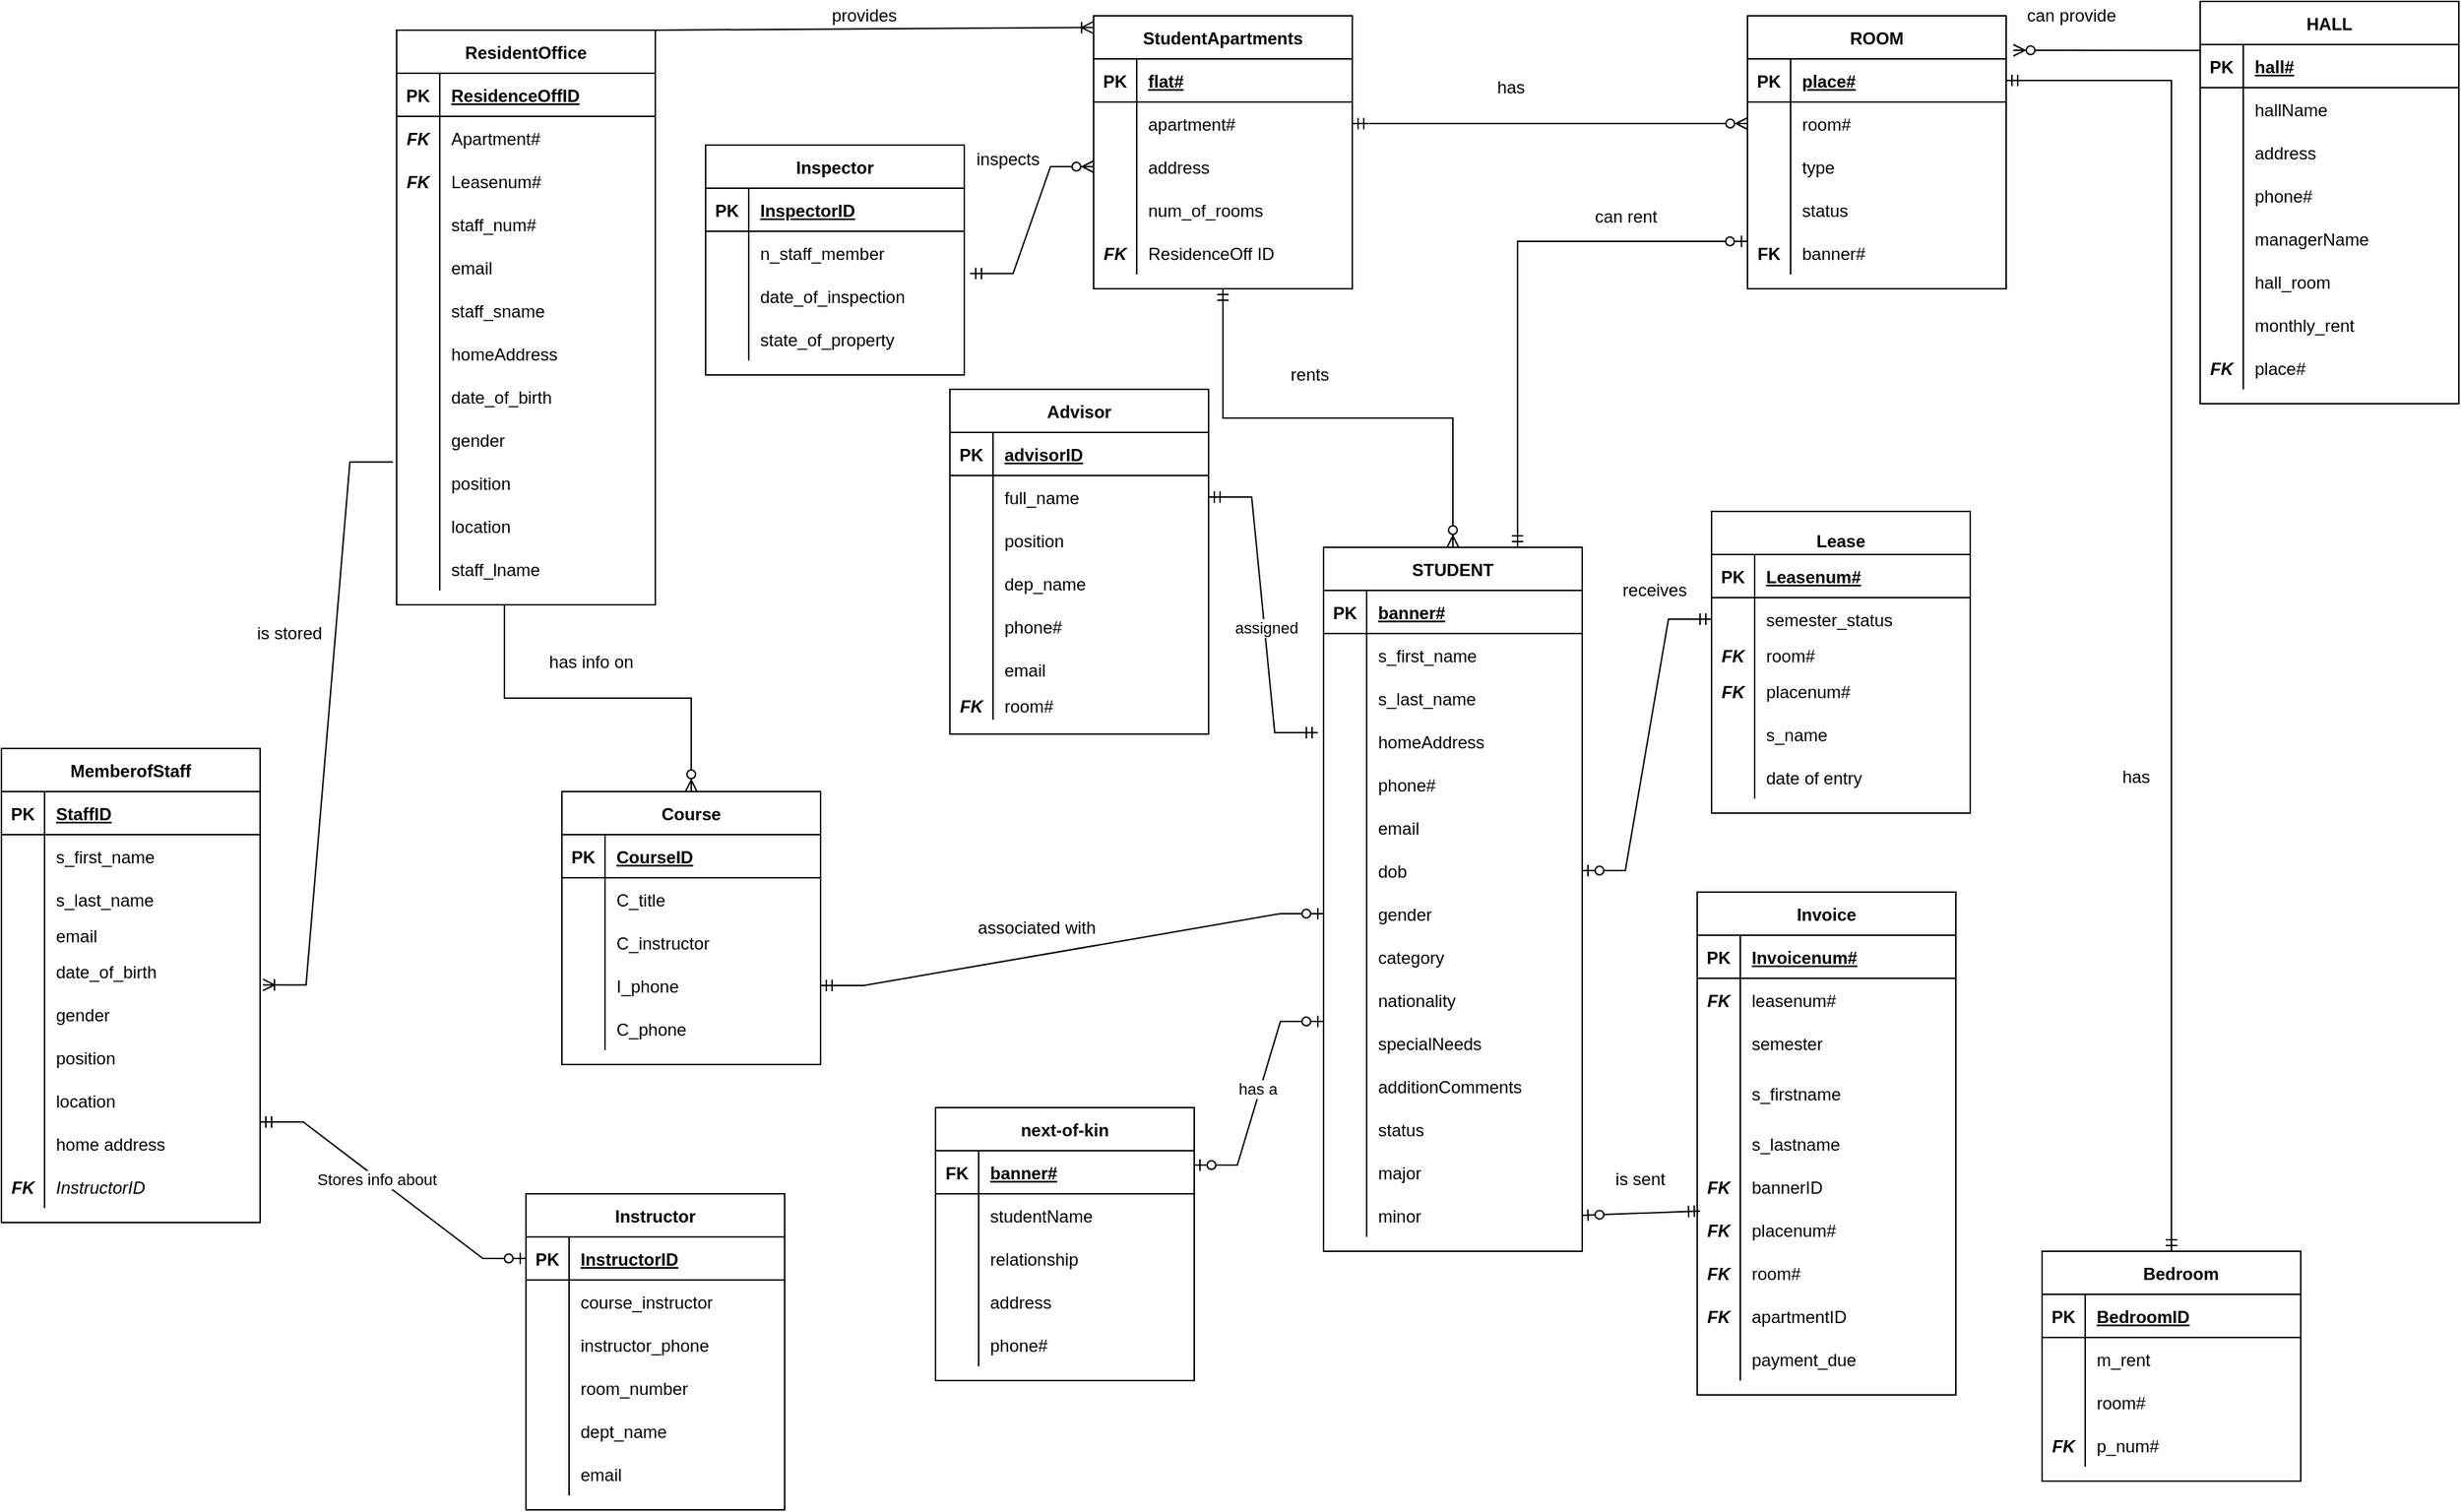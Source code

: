 <mxfile version="20.0.3" type="device"><diagram id="a4xOwBBHqn-SvvYEEibP" name="Page-1"><mxGraphModel dx="2200" dy="802" grid="1" gridSize="10" guides="1" tooltips="1" connect="1" arrows="1" fold="1" page="1" pageScale="1" pageWidth="850" pageHeight="1100" math="0" shadow="0"><root><mxCell id="0"/><mxCell id="1" parent="0"/><mxCell id="YSMLHX-BvmlLdXryFHPo-1" value="STUDENT" style="shape=table;startSize=30;container=1;collapsible=1;childLayout=tableLayout;fixedRows=1;rowLines=0;fontStyle=1;align=center;resizeLast=1;" parent="1" vertex="1"><mxGeometry x="130" y="390" width="180" height="490" as="geometry"/></mxCell><mxCell id="YSMLHX-BvmlLdXryFHPo-2" value="" style="shape=tableRow;horizontal=0;startSize=0;swimlaneHead=0;swimlaneBody=0;fillColor=none;collapsible=0;dropTarget=0;points=[[0,0.5],[1,0.5]];portConstraint=eastwest;top=0;left=0;right=0;bottom=1;" parent="YSMLHX-BvmlLdXryFHPo-1" vertex="1"><mxGeometry y="30" width="180" height="30" as="geometry"/></mxCell><mxCell id="YSMLHX-BvmlLdXryFHPo-3" value="PK" style="shape=partialRectangle;connectable=0;fillColor=none;top=0;left=0;bottom=0;right=0;fontStyle=1;overflow=hidden;" parent="YSMLHX-BvmlLdXryFHPo-2" vertex="1"><mxGeometry width="30" height="30" as="geometry"><mxRectangle width="30" height="30" as="alternateBounds"/></mxGeometry></mxCell><mxCell id="YSMLHX-BvmlLdXryFHPo-4" value="banner#" style="shape=partialRectangle;connectable=0;fillColor=none;top=0;left=0;bottom=0;right=0;align=left;spacingLeft=6;fontStyle=5;overflow=hidden;" parent="YSMLHX-BvmlLdXryFHPo-2" vertex="1"><mxGeometry x="30" width="150" height="30" as="geometry"><mxRectangle width="150" height="30" as="alternateBounds"/></mxGeometry></mxCell><mxCell id="YSMLHX-BvmlLdXryFHPo-5" value="" style="shape=tableRow;horizontal=0;startSize=0;swimlaneHead=0;swimlaneBody=0;fillColor=none;collapsible=0;dropTarget=0;points=[[0,0.5],[1,0.5]];portConstraint=eastwest;top=0;left=0;right=0;bottom=0;" parent="YSMLHX-BvmlLdXryFHPo-1" vertex="1"><mxGeometry y="60" width="180" height="30" as="geometry"/></mxCell><mxCell id="YSMLHX-BvmlLdXryFHPo-6" value="" style="shape=partialRectangle;connectable=0;fillColor=none;top=0;left=0;bottom=0;right=0;editable=1;overflow=hidden;" parent="YSMLHX-BvmlLdXryFHPo-5" vertex="1"><mxGeometry width="30" height="30" as="geometry"><mxRectangle width="30" height="30" as="alternateBounds"/></mxGeometry></mxCell><mxCell id="YSMLHX-BvmlLdXryFHPo-7" value="s_first_name" style="shape=partialRectangle;connectable=0;fillColor=none;top=0;left=0;bottom=0;right=0;align=left;spacingLeft=6;overflow=hidden;" parent="YSMLHX-BvmlLdXryFHPo-5" vertex="1"><mxGeometry x="30" width="150" height="30" as="geometry"><mxRectangle width="150" height="30" as="alternateBounds"/></mxGeometry></mxCell><mxCell id="YSMLHX-BvmlLdXryFHPo-8" value="" style="shape=tableRow;horizontal=0;startSize=0;swimlaneHead=0;swimlaneBody=0;fillColor=none;collapsible=0;dropTarget=0;points=[[0,0.5],[1,0.5]];portConstraint=eastwest;top=0;left=0;right=0;bottom=0;" parent="YSMLHX-BvmlLdXryFHPo-1" vertex="1"><mxGeometry y="90" width="180" height="30" as="geometry"/></mxCell><mxCell id="YSMLHX-BvmlLdXryFHPo-9" value="" style="shape=partialRectangle;connectable=0;fillColor=none;top=0;left=0;bottom=0;right=0;editable=1;overflow=hidden;" parent="YSMLHX-BvmlLdXryFHPo-8" vertex="1"><mxGeometry width="30" height="30" as="geometry"><mxRectangle width="30" height="30" as="alternateBounds"/></mxGeometry></mxCell><mxCell id="YSMLHX-BvmlLdXryFHPo-10" value="s_last_name" style="shape=partialRectangle;connectable=0;fillColor=none;top=0;left=0;bottom=0;right=0;align=left;spacingLeft=6;overflow=hidden;" parent="YSMLHX-BvmlLdXryFHPo-8" vertex="1"><mxGeometry x="30" width="150" height="30" as="geometry"><mxRectangle width="150" height="30" as="alternateBounds"/></mxGeometry></mxCell><mxCell id="YSMLHX-BvmlLdXryFHPo-11" value="" style="shape=tableRow;horizontal=0;startSize=0;swimlaneHead=0;swimlaneBody=0;fillColor=none;collapsible=0;dropTarget=0;points=[[0,0.5],[1,0.5]];portConstraint=eastwest;top=0;left=0;right=0;bottom=0;" parent="YSMLHX-BvmlLdXryFHPo-1" vertex="1"><mxGeometry y="120" width="180" height="30" as="geometry"/></mxCell><mxCell id="YSMLHX-BvmlLdXryFHPo-12" value="" style="shape=partialRectangle;connectable=0;fillColor=none;top=0;left=0;bottom=0;right=0;editable=1;overflow=hidden;" parent="YSMLHX-BvmlLdXryFHPo-11" vertex="1"><mxGeometry width="30" height="30" as="geometry"><mxRectangle width="30" height="30" as="alternateBounds"/></mxGeometry></mxCell><mxCell id="YSMLHX-BvmlLdXryFHPo-13" value="homeAddress" style="shape=partialRectangle;connectable=0;fillColor=none;top=0;left=0;bottom=0;right=0;align=left;spacingLeft=6;overflow=hidden;" parent="YSMLHX-BvmlLdXryFHPo-11" vertex="1"><mxGeometry x="30" width="150" height="30" as="geometry"><mxRectangle width="150" height="30" as="alternateBounds"/></mxGeometry></mxCell><mxCell id="YSMLHX-BvmlLdXryFHPo-28" style="shape=tableRow;horizontal=0;startSize=0;swimlaneHead=0;swimlaneBody=0;fillColor=none;collapsible=0;dropTarget=0;points=[[0,0.5],[1,0.5]];portConstraint=eastwest;top=0;left=0;right=0;bottom=0;" parent="YSMLHX-BvmlLdXryFHPo-1" vertex="1"><mxGeometry y="150" width="180" height="30" as="geometry"/></mxCell><mxCell id="YSMLHX-BvmlLdXryFHPo-29" style="shape=partialRectangle;connectable=0;fillColor=none;top=0;left=0;bottom=0;right=0;editable=1;overflow=hidden;" parent="YSMLHX-BvmlLdXryFHPo-28" vertex="1"><mxGeometry width="30" height="30" as="geometry"><mxRectangle width="30" height="30" as="alternateBounds"/></mxGeometry></mxCell><mxCell id="YSMLHX-BvmlLdXryFHPo-30" value="phone#" style="shape=partialRectangle;connectable=0;fillColor=none;top=0;left=0;bottom=0;right=0;align=left;spacingLeft=6;overflow=hidden;" parent="YSMLHX-BvmlLdXryFHPo-28" vertex="1"><mxGeometry x="30" width="150" height="30" as="geometry"><mxRectangle width="150" height="30" as="alternateBounds"/></mxGeometry></mxCell><mxCell id="YSMLHX-BvmlLdXryFHPo-31" style="shape=tableRow;horizontal=0;startSize=0;swimlaneHead=0;swimlaneBody=0;fillColor=none;collapsible=0;dropTarget=0;points=[[0,0.5],[1,0.5]];portConstraint=eastwest;top=0;left=0;right=0;bottom=0;" parent="YSMLHX-BvmlLdXryFHPo-1" vertex="1"><mxGeometry y="180" width="180" height="30" as="geometry"/></mxCell><mxCell id="YSMLHX-BvmlLdXryFHPo-32" style="shape=partialRectangle;connectable=0;fillColor=none;top=0;left=0;bottom=0;right=0;editable=1;overflow=hidden;" parent="YSMLHX-BvmlLdXryFHPo-31" vertex="1"><mxGeometry width="30" height="30" as="geometry"><mxRectangle width="30" height="30" as="alternateBounds"/></mxGeometry></mxCell><mxCell id="YSMLHX-BvmlLdXryFHPo-33" value="email" style="shape=partialRectangle;connectable=0;fillColor=none;top=0;left=0;bottom=0;right=0;align=left;spacingLeft=6;overflow=hidden;" parent="YSMLHX-BvmlLdXryFHPo-31" vertex="1"><mxGeometry x="30" width="150" height="30" as="geometry"><mxRectangle width="150" height="30" as="alternateBounds"/></mxGeometry></mxCell><mxCell id="YSMLHX-BvmlLdXryFHPo-34" style="shape=tableRow;horizontal=0;startSize=0;swimlaneHead=0;swimlaneBody=0;fillColor=none;collapsible=0;dropTarget=0;points=[[0,0.5],[1,0.5]];portConstraint=eastwest;top=0;left=0;right=0;bottom=0;" parent="YSMLHX-BvmlLdXryFHPo-1" vertex="1"><mxGeometry y="210" width="180" height="30" as="geometry"/></mxCell><mxCell id="YSMLHX-BvmlLdXryFHPo-35" style="shape=partialRectangle;connectable=0;fillColor=none;top=0;left=0;bottom=0;right=0;editable=1;overflow=hidden;" parent="YSMLHX-BvmlLdXryFHPo-34" vertex="1"><mxGeometry width="30" height="30" as="geometry"><mxRectangle width="30" height="30" as="alternateBounds"/></mxGeometry></mxCell><mxCell id="YSMLHX-BvmlLdXryFHPo-36" value="dob" style="shape=partialRectangle;connectable=0;fillColor=none;top=0;left=0;bottom=0;right=0;align=left;spacingLeft=6;overflow=hidden;" parent="YSMLHX-BvmlLdXryFHPo-34" vertex="1"><mxGeometry x="30" width="150" height="30" as="geometry"><mxRectangle width="150" height="30" as="alternateBounds"/></mxGeometry></mxCell><mxCell id="YSMLHX-BvmlLdXryFHPo-37" style="shape=tableRow;horizontal=0;startSize=0;swimlaneHead=0;swimlaneBody=0;fillColor=none;collapsible=0;dropTarget=0;points=[[0,0.5],[1,0.5]];portConstraint=eastwest;top=0;left=0;right=0;bottom=0;" parent="YSMLHX-BvmlLdXryFHPo-1" vertex="1"><mxGeometry y="240" width="180" height="30" as="geometry"/></mxCell><mxCell id="YSMLHX-BvmlLdXryFHPo-38" style="shape=partialRectangle;connectable=0;fillColor=none;top=0;left=0;bottom=0;right=0;editable=1;overflow=hidden;" parent="YSMLHX-BvmlLdXryFHPo-37" vertex="1"><mxGeometry width="30" height="30" as="geometry"><mxRectangle width="30" height="30" as="alternateBounds"/></mxGeometry></mxCell><mxCell id="YSMLHX-BvmlLdXryFHPo-39" value="gender" style="shape=partialRectangle;connectable=0;fillColor=none;top=0;left=0;bottom=0;right=0;align=left;spacingLeft=6;overflow=hidden;" parent="YSMLHX-BvmlLdXryFHPo-37" vertex="1"><mxGeometry x="30" width="150" height="30" as="geometry"><mxRectangle width="150" height="30" as="alternateBounds"/></mxGeometry></mxCell><mxCell id="YSMLHX-BvmlLdXryFHPo-40" style="shape=tableRow;horizontal=0;startSize=0;swimlaneHead=0;swimlaneBody=0;fillColor=none;collapsible=0;dropTarget=0;points=[[0,0.5],[1,0.5]];portConstraint=eastwest;top=0;left=0;right=0;bottom=0;" parent="YSMLHX-BvmlLdXryFHPo-1" vertex="1"><mxGeometry y="270" width="180" height="30" as="geometry"/></mxCell><mxCell id="YSMLHX-BvmlLdXryFHPo-41" style="shape=partialRectangle;connectable=0;fillColor=none;top=0;left=0;bottom=0;right=0;editable=1;overflow=hidden;" parent="YSMLHX-BvmlLdXryFHPo-40" vertex="1"><mxGeometry width="30" height="30" as="geometry"><mxRectangle width="30" height="30" as="alternateBounds"/></mxGeometry></mxCell><mxCell id="YSMLHX-BvmlLdXryFHPo-42" value="category" style="shape=partialRectangle;connectable=0;fillColor=none;top=0;left=0;bottom=0;right=0;align=left;spacingLeft=6;overflow=hidden;" parent="YSMLHX-BvmlLdXryFHPo-40" vertex="1"><mxGeometry x="30" width="150" height="30" as="geometry"><mxRectangle width="150" height="30" as="alternateBounds"/></mxGeometry></mxCell><mxCell id="YSMLHX-BvmlLdXryFHPo-43" style="shape=tableRow;horizontal=0;startSize=0;swimlaneHead=0;swimlaneBody=0;fillColor=none;collapsible=0;dropTarget=0;points=[[0,0.5],[1,0.5]];portConstraint=eastwest;top=0;left=0;right=0;bottom=0;" parent="YSMLHX-BvmlLdXryFHPo-1" vertex="1"><mxGeometry y="300" width="180" height="30" as="geometry"/></mxCell><mxCell id="YSMLHX-BvmlLdXryFHPo-44" style="shape=partialRectangle;connectable=0;fillColor=none;top=0;left=0;bottom=0;right=0;editable=1;overflow=hidden;" parent="YSMLHX-BvmlLdXryFHPo-43" vertex="1"><mxGeometry width="30" height="30" as="geometry"><mxRectangle width="30" height="30" as="alternateBounds"/></mxGeometry></mxCell><mxCell id="YSMLHX-BvmlLdXryFHPo-45" value="nationality" style="shape=partialRectangle;connectable=0;fillColor=none;top=0;left=0;bottom=0;right=0;align=left;spacingLeft=6;overflow=hidden;" parent="YSMLHX-BvmlLdXryFHPo-43" vertex="1"><mxGeometry x="30" width="150" height="30" as="geometry"><mxRectangle width="150" height="30" as="alternateBounds"/></mxGeometry></mxCell><mxCell id="YSMLHX-BvmlLdXryFHPo-46" style="shape=tableRow;horizontal=0;startSize=0;swimlaneHead=0;swimlaneBody=0;fillColor=none;collapsible=0;dropTarget=0;points=[[0,0.5],[1,0.5]];portConstraint=eastwest;top=0;left=0;right=0;bottom=0;" parent="YSMLHX-BvmlLdXryFHPo-1" vertex="1"><mxGeometry y="330" width="180" height="30" as="geometry"/></mxCell><mxCell id="YSMLHX-BvmlLdXryFHPo-47" style="shape=partialRectangle;connectable=0;fillColor=none;top=0;left=0;bottom=0;right=0;editable=1;overflow=hidden;" parent="YSMLHX-BvmlLdXryFHPo-46" vertex="1"><mxGeometry width="30" height="30" as="geometry"><mxRectangle width="30" height="30" as="alternateBounds"/></mxGeometry></mxCell><mxCell id="YSMLHX-BvmlLdXryFHPo-48" value="specialNeeds" style="shape=partialRectangle;connectable=0;fillColor=none;top=0;left=0;bottom=0;right=0;align=left;spacingLeft=6;overflow=hidden;" parent="YSMLHX-BvmlLdXryFHPo-46" vertex="1"><mxGeometry x="30" width="150" height="30" as="geometry"><mxRectangle width="150" height="30" as="alternateBounds"/></mxGeometry></mxCell><mxCell id="YSMLHX-BvmlLdXryFHPo-49" style="shape=tableRow;horizontal=0;startSize=0;swimlaneHead=0;swimlaneBody=0;fillColor=none;collapsible=0;dropTarget=0;points=[[0,0.5],[1,0.5]];portConstraint=eastwest;top=0;left=0;right=0;bottom=0;" parent="YSMLHX-BvmlLdXryFHPo-1" vertex="1"><mxGeometry y="360" width="180" height="30" as="geometry"/></mxCell><mxCell id="YSMLHX-BvmlLdXryFHPo-50" style="shape=partialRectangle;connectable=0;fillColor=none;top=0;left=0;bottom=0;right=0;editable=1;overflow=hidden;" parent="YSMLHX-BvmlLdXryFHPo-49" vertex="1"><mxGeometry width="30" height="30" as="geometry"><mxRectangle width="30" height="30" as="alternateBounds"/></mxGeometry></mxCell><mxCell id="YSMLHX-BvmlLdXryFHPo-51" value="additionComments" style="shape=partialRectangle;connectable=0;fillColor=none;top=0;left=0;bottom=0;right=0;align=left;spacingLeft=6;overflow=hidden;" parent="YSMLHX-BvmlLdXryFHPo-49" vertex="1"><mxGeometry x="30" width="150" height="30" as="geometry"><mxRectangle width="150" height="30" as="alternateBounds"/></mxGeometry></mxCell><mxCell id="YSMLHX-BvmlLdXryFHPo-52" style="shape=tableRow;horizontal=0;startSize=0;swimlaneHead=0;swimlaneBody=0;fillColor=none;collapsible=0;dropTarget=0;points=[[0,0.5],[1,0.5]];portConstraint=eastwest;top=0;left=0;right=0;bottom=0;" parent="YSMLHX-BvmlLdXryFHPo-1" vertex="1"><mxGeometry y="390" width="180" height="30" as="geometry"/></mxCell><mxCell id="YSMLHX-BvmlLdXryFHPo-53" style="shape=partialRectangle;connectable=0;fillColor=none;top=0;left=0;bottom=0;right=0;editable=1;overflow=hidden;" parent="YSMLHX-BvmlLdXryFHPo-52" vertex="1"><mxGeometry width="30" height="30" as="geometry"><mxRectangle width="30" height="30" as="alternateBounds"/></mxGeometry></mxCell><mxCell id="YSMLHX-BvmlLdXryFHPo-54" value="status" style="shape=partialRectangle;connectable=0;fillColor=none;top=0;left=0;bottom=0;right=0;align=left;spacingLeft=6;overflow=hidden;" parent="YSMLHX-BvmlLdXryFHPo-52" vertex="1"><mxGeometry x="30" width="150" height="30" as="geometry"><mxRectangle width="150" height="30" as="alternateBounds"/></mxGeometry></mxCell><mxCell id="YSMLHX-BvmlLdXryFHPo-55" style="shape=tableRow;horizontal=0;startSize=0;swimlaneHead=0;swimlaneBody=0;fillColor=none;collapsible=0;dropTarget=0;points=[[0,0.5],[1,0.5]];portConstraint=eastwest;top=0;left=0;right=0;bottom=0;" parent="YSMLHX-BvmlLdXryFHPo-1" vertex="1"><mxGeometry y="420" width="180" height="30" as="geometry"/></mxCell><mxCell id="YSMLHX-BvmlLdXryFHPo-56" style="shape=partialRectangle;connectable=0;fillColor=none;top=0;left=0;bottom=0;right=0;editable=1;overflow=hidden;" parent="YSMLHX-BvmlLdXryFHPo-55" vertex="1"><mxGeometry width="30" height="30" as="geometry"><mxRectangle width="30" height="30" as="alternateBounds"/></mxGeometry></mxCell><mxCell id="YSMLHX-BvmlLdXryFHPo-57" value="major" style="shape=partialRectangle;connectable=0;fillColor=none;top=0;left=0;bottom=0;right=0;align=left;spacingLeft=6;overflow=hidden;" parent="YSMLHX-BvmlLdXryFHPo-55" vertex="1"><mxGeometry x="30" width="150" height="30" as="geometry"><mxRectangle width="150" height="30" as="alternateBounds"/></mxGeometry></mxCell><mxCell id="YSMLHX-BvmlLdXryFHPo-58" style="shape=tableRow;horizontal=0;startSize=0;swimlaneHead=0;swimlaneBody=0;fillColor=none;collapsible=0;dropTarget=0;points=[[0,0.5],[1,0.5]];portConstraint=eastwest;top=0;left=0;right=0;bottom=0;" parent="YSMLHX-BvmlLdXryFHPo-1" vertex="1"><mxGeometry y="450" width="180" height="30" as="geometry"/></mxCell><mxCell id="YSMLHX-BvmlLdXryFHPo-59" style="shape=partialRectangle;connectable=0;fillColor=none;top=0;left=0;bottom=0;right=0;editable=1;overflow=hidden;" parent="YSMLHX-BvmlLdXryFHPo-58" vertex="1"><mxGeometry width="30" height="30" as="geometry"><mxRectangle width="30" height="30" as="alternateBounds"/></mxGeometry></mxCell><mxCell id="YSMLHX-BvmlLdXryFHPo-60" value="minor" style="shape=partialRectangle;connectable=0;fillColor=none;top=0;left=0;bottom=0;right=0;align=left;spacingLeft=6;overflow=hidden;" parent="YSMLHX-BvmlLdXryFHPo-58" vertex="1"><mxGeometry x="30" width="150" height="30" as="geometry"><mxRectangle width="150" height="30" as="alternateBounds"/></mxGeometry></mxCell><mxCell id="YSMLHX-BvmlLdXryFHPo-61" value="ROOM" style="shape=table;startSize=30;container=1;collapsible=1;childLayout=tableLayout;fixedRows=1;rowLines=0;fontStyle=1;align=center;resizeLast=1;" parent="1" vertex="1"><mxGeometry x="425" y="20" width="180" height="190" as="geometry"/></mxCell><mxCell id="YSMLHX-BvmlLdXryFHPo-62" value="" style="shape=tableRow;horizontal=0;startSize=0;swimlaneHead=0;swimlaneBody=0;fillColor=none;collapsible=0;dropTarget=0;points=[[0,0.5],[1,0.5]];portConstraint=eastwest;top=0;left=0;right=0;bottom=1;" parent="YSMLHX-BvmlLdXryFHPo-61" vertex="1"><mxGeometry y="30" width="180" height="30" as="geometry"/></mxCell><mxCell id="YSMLHX-BvmlLdXryFHPo-63" value="PK" style="shape=partialRectangle;connectable=0;fillColor=none;top=0;left=0;bottom=0;right=0;fontStyle=1;overflow=hidden;" parent="YSMLHX-BvmlLdXryFHPo-62" vertex="1"><mxGeometry width="30" height="30" as="geometry"><mxRectangle width="30" height="30" as="alternateBounds"/></mxGeometry></mxCell><mxCell id="YSMLHX-BvmlLdXryFHPo-64" value="place#" style="shape=partialRectangle;connectable=0;fillColor=none;top=0;left=0;bottom=0;right=0;align=left;spacingLeft=6;fontStyle=5;overflow=hidden;" parent="YSMLHX-BvmlLdXryFHPo-62" vertex="1"><mxGeometry x="30" width="150" height="30" as="geometry"><mxRectangle width="150" height="30" as="alternateBounds"/></mxGeometry></mxCell><mxCell id="fB_sh-0SQiYqwgmw5obP-7" style="shape=tableRow;horizontal=0;startSize=0;swimlaneHead=0;swimlaneBody=0;fillColor=none;collapsible=0;dropTarget=0;points=[[0,0.5],[1,0.5]];portConstraint=eastwest;top=0;left=0;right=0;bottom=0;" parent="YSMLHX-BvmlLdXryFHPo-61" vertex="1"><mxGeometry y="60" width="180" height="30" as="geometry"/></mxCell><mxCell id="fB_sh-0SQiYqwgmw5obP-8" style="shape=partialRectangle;connectable=0;fillColor=none;top=0;left=0;bottom=0;right=0;editable=1;overflow=hidden;" parent="fB_sh-0SQiYqwgmw5obP-7" vertex="1"><mxGeometry width="30" height="30" as="geometry"><mxRectangle width="30" height="30" as="alternateBounds"/></mxGeometry></mxCell><mxCell id="fB_sh-0SQiYqwgmw5obP-9" value="room#" style="shape=partialRectangle;connectable=0;fillColor=none;top=0;left=0;bottom=0;right=0;align=left;spacingLeft=6;overflow=hidden;" parent="fB_sh-0SQiYqwgmw5obP-7" vertex="1"><mxGeometry x="30" width="150" height="30" as="geometry"><mxRectangle width="150" height="30" as="alternateBounds"/></mxGeometry></mxCell><mxCell id="YSMLHX-BvmlLdXryFHPo-65" value="" style="shape=tableRow;horizontal=0;startSize=0;swimlaneHead=0;swimlaneBody=0;fillColor=none;collapsible=0;dropTarget=0;points=[[0,0.5],[1,0.5]];portConstraint=eastwest;top=0;left=0;right=0;bottom=0;" parent="YSMLHX-BvmlLdXryFHPo-61" vertex="1"><mxGeometry y="90" width="180" height="30" as="geometry"/></mxCell><mxCell id="YSMLHX-BvmlLdXryFHPo-66" value="" style="shape=partialRectangle;connectable=0;fillColor=none;top=0;left=0;bottom=0;right=0;editable=1;overflow=hidden;" parent="YSMLHX-BvmlLdXryFHPo-65" vertex="1"><mxGeometry width="30" height="30" as="geometry"><mxRectangle width="30" height="30" as="alternateBounds"/></mxGeometry></mxCell><mxCell id="YSMLHX-BvmlLdXryFHPo-67" value="type" style="shape=partialRectangle;connectable=0;fillColor=none;top=0;left=0;bottom=0;right=0;align=left;spacingLeft=6;overflow=hidden;" parent="YSMLHX-BvmlLdXryFHPo-65" vertex="1"><mxGeometry x="30" width="150" height="30" as="geometry"><mxRectangle width="150" height="30" as="alternateBounds"/></mxGeometry></mxCell><mxCell id="YSMLHX-BvmlLdXryFHPo-68" value="" style="shape=tableRow;horizontal=0;startSize=0;swimlaneHead=0;swimlaneBody=0;fillColor=none;collapsible=0;dropTarget=0;points=[[0,0.5],[1,0.5]];portConstraint=eastwest;top=0;left=0;right=0;bottom=0;" parent="YSMLHX-BvmlLdXryFHPo-61" vertex="1"><mxGeometry y="120" width="180" height="30" as="geometry"/></mxCell><mxCell id="YSMLHX-BvmlLdXryFHPo-69" value="" style="shape=partialRectangle;connectable=0;fillColor=none;top=0;left=0;bottom=0;right=0;editable=1;overflow=hidden;" parent="YSMLHX-BvmlLdXryFHPo-68" vertex="1"><mxGeometry width="30" height="30" as="geometry"><mxRectangle width="30" height="30" as="alternateBounds"/></mxGeometry></mxCell><mxCell id="YSMLHX-BvmlLdXryFHPo-70" value="status" style="shape=partialRectangle;connectable=0;fillColor=none;top=0;left=0;bottom=0;right=0;align=left;spacingLeft=6;overflow=hidden;" parent="YSMLHX-BvmlLdXryFHPo-68" vertex="1"><mxGeometry x="30" width="150" height="30" as="geometry"><mxRectangle width="150" height="30" as="alternateBounds"/></mxGeometry></mxCell><mxCell id="YSMLHX-BvmlLdXryFHPo-71" value="" style="shape=tableRow;horizontal=0;startSize=0;swimlaneHead=0;swimlaneBody=0;fillColor=none;collapsible=0;dropTarget=0;points=[[0,0.5],[1,0.5]];portConstraint=eastwest;top=0;left=0;right=0;bottom=0;" parent="YSMLHX-BvmlLdXryFHPo-61" vertex="1"><mxGeometry y="150" width="180" height="30" as="geometry"/></mxCell><mxCell id="YSMLHX-BvmlLdXryFHPo-72" value="FK" style="shape=partialRectangle;connectable=0;fillColor=none;top=0;left=0;bottom=0;right=0;editable=1;overflow=hidden;fontStyle=1" parent="YSMLHX-BvmlLdXryFHPo-71" vertex="1"><mxGeometry width="30" height="30" as="geometry"><mxRectangle width="30" height="30" as="alternateBounds"/></mxGeometry></mxCell><mxCell id="YSMLHX-BvmlLdXryFHPo-73" value="banner#" style="shape=partialRectangle;connectable=0;fillColor=none;top=0;left=0;bottom=0;right=0;align=left;spacingLeft=6;overflow=hidden;" parent="YSMLHX-BvmlLdXryFHPo-71" vertex="1"><mxGeometry x="30" width="150" height="30" as="geometry"><mxRectangle width="150" height="30" as="alternateBounds"/></mxGeometry></mxCell><mxCell id="7i5gyVd6bibeP5HE_s3P-4" value="Advisor" style="shape=table;startSize=30;container=1;collapsible=1;childLayout=tableLayout;fixedRows=1;rowLines=0;fontStyle=1;align=center;resizeLast=1;" parent="1" vertex="1"><mxGeometry x="-130" y="280" width="180" height="240" as="geometry"/></mxCell><mxCell id="7i5gyVd6bibeP5HE_s3P-5" value="" style="shape=tableRow;horizontal=0;startSize=0;swimlaneHead=0;swimlaneBody=0;fillColor=none;collapsible=0;dropTarget=0;points=[[0,0.5],[1,0.5]];portConstraint=eastwest;top=0;left=0;right=0;bottom=1;" parent="7i5gyVd6bibeP5HE_s3P-4" vertex="1"><mxGeometry y="30" width="180" height="30" as="geometry"/></mxCell><mxCell id="7i5gyVd6bibeP5HE_s3P-6" value="PK" style="shape=partialRectangle;connectable=0;fillColor=none;top=0;left=0;bottom=0;right=0;fontStyle=1;overflow=hidden;" parent="7i5gyVd6bibeP5HE_s3P-5" vertex="1"><mxGeometry width="30" height="30" as="geometry"><mxRectangle width="30" height="30" as="alternateBounds"/></mxGeometry></mxCell><mxCell id="7i5gyVd6bibeP5HE_s3P-7" value="advisorID" style="shape=partialRectangle;connectable=0;fillColor=none;top=0;left=0;bottom=0;right=0;align=left;spacingLeft=6;fontStyle=5;overflow=hidden;" parent="7i5gyVd6bibeP5HE_s3P-5" vertex="1"><mxGeometry x="30" width="150" height="30" as="geometry"><mxRectangle width="150" height="30" as="alternateBounds"/></mxGeometry></mxCell><mxCell id="7i5gyVd6bibeP5HE_s3P-8" value="" style="shape=tableRow;horizontal=0;startSize=0;swimlaneHead=0;swimlaneBody=0;fillColor=none;collapsible=0;dropTarget=0;points=[[0,0.5],[1,0.5]];portConstraint=eastwest;top=0;left=0;right=0;bottom=0;" parent="7i5gyVd6bibeP5HE_s3P-4" vertex="1"><mxGeometry y="60" width="180" height="30" as="geometry"/></mxCell><mxCell id="7i5gyVd6bibeP5HE_s3P-9" value="" style="shape=partialRectangle;connectable=0;fillColor=none;top=0;left=0;bottom=0;right=0;editable=1;overflow=hidden;" parent="7i5gyVd6bibeP5HE_s3P-8" vertex="1"><mxGeometry width="30" height="30" as="geometry"><mxRectangle width="30" height="30" as="alternateBounds"/></mxGeometry></mxCell><mxCell id="7i5gyVd6bibeP5HE_s3P-10" value="full_name" style="shape=partialRectangle;connectable=0;fillColor=none;top=0;left=0;bottom=0;right=0;align=left;spacingLeft=6;overflow=hidden;" parent="7i5gyVd6bibeP5HE_s3P-8" vertex="1"><mxGeometry x="30" width="150" height="30" as="geometry"><mxRectangle width="150" height="30" as="alternateBounds"/></mxGeometry></mxCell><mxCell id="7i5gyVd6bibeP5HE_s3P-11" value="" style="shape=tableRow;horizontal=0;startSize=0;swimlaneHead=0;swimlaneBody=0;fillColor=none;collapsible=0;dropTarget=0;points=[[0,0.5],[1,0.5]];portConstraint=eastwest;top=0;left=0;right=0;bottom=0;" parent="7i5gyVd6bibeP5HE_s3P-4" vertex="1"><mxGeometry y="90" width="180" height="30" as="geometry"/></mxCell><mxCell id="7i5gyVd6bibeP5HE_s3P-12" value="" style="shape=partialRectangle;connectable=0;fillColor=none;top=0;left=0;bottom=0;right=0;editable=1;overflow=hidden;" parent="7i5gyVd6bibeP5HE_s3P-11" vertex="1"><mxGeometry width="30" height="30" as="geometry"><mxRectangle width="30" height="30" as="alternateBounds"/></mxGeometry></mxCell><mxCell id="7i5gyVd6bibeP5HE_s3P-13" value="position" style="shape=partialRectangle;connectable=0;fillColor=none;top=0;left=0;bottom=0;right=0;align=left;spacingLeft=6;overflow=hidden;" parent="7i5gyVd6bibeP5HE_s3P-11" vertex="1"><mxGeometry x="30" width="150" height="30" as="geometry"><mxRectangle width="150" height="30" as="alternateBounds"/></mxGeometry></mxCell><mxCell id="7i5gyVd6bibeP5HE_s3P-14" value="" style="shape=tableRow;horizontal=0;startSize=0;swimlaneHead=0;swimlaneBody=0;fillColor=none;collapsible=0;dropTarget=0;points=[[0,0.5],[1,0.5]];portConstraint=eastwest;top=0;left=0;right=0;bottom=0;" parent="7i5gyVd6bibeP5HE_s3P-4" vertex="1"><mxGeometry y="120" width="180" height="30" as="geometry"/></mxCell><mxCell id="7i5gyVd6bibeP5HE_s3P-15" value="" style="shape=partialRectangle;connectable=0;fillColor=none;top=0;left=0;bottom=0;right=0;editable=1;overflow=hidden;" parent="7i5gyVd6bibeP5HE_s3P-14" vertex="1"><mxGeometry width="30" height="30" as="geometry"><mxRectangle width="30" height="30" as="alternateBounds"/></mxGeometry></mxCell><mxCell id="7i5gyVd6bibeP5HE_s3P-16" value="dep_name" style="shape=partialRectangle;connectable=0;fillColor=none;top=0;left=0;bottom=0;right=0;align=left;spacingLeft=6;overflow=hidden;" parent="7i5gyVd6bibeP5HE_s3P-14" vertex="1"><mxGeometry x="30" width="150" height="30" as="geometry"><mxRectangle width="150" height="30" as="alternateBounds"/></mxGeometry></mxCell><mxCell id="7i5gyVd6bibeP5HE_s3P-17" style="shape=tableRow;horizontal=0;startSize=0;swimlaneHead=0;swimlaneBody=0;fillColor=none;collapsible=0;dropTarget=0;points=[[0,0.5],[1,0.5]];portConstraint=eastwest;top=0;left=0;right=0;bottom=0;" parent="7i5gyVd6bibeP5HE_s3P-4" vertex="1"><mxGeometry y="150" width="180" height="30" as="geometry"/></mxCell><mxCell id="7i5gyVd6bibeP5HE_s3P-18" style="shape=partialRectangle;connectable=0;fillColor=none;top=0;left=0;bottom=0;right=0;editable=1;overflow=hidden;" parent="7i5gyVd6bibeP5HE_s3P-17" vertex="1"><mxGeometry width="30" height="30" as="geometry"><mxRectangle width="30" height="30" as="alternateBounds"/></mxGeometry></mxCell><mxCell id="7i5gyVd6bibeP5HE_s3P-19" value="phone#" style="shape=partialRectangle;connectable=0;fillColor=none;top=0;left=0;bottom=0;right=0;align=left;spacingLeft=6;overflow=hidden;" parent="7i5gyVd6bibeP5HE_s3P-17" vertex="1"><mxGeometry x="30" width="150" height="30" as="geometry"><mxRectangle width="150" height="30" as="alternateBounds"/></mxGeometry></mxCell><mxCell id="7i5gyVd6bibeP5HE_s3P-20" style="shape=tableRow;horizontal=0;startSize=0;swimlaneHead=0;swimlaneBody=0;fillColor=none;collapsible=0;dropTarget=0;points=[[0,0.5],[1,0.5]];portConstraint=eastwest;top=0;left=0;right=0;bottom=0;" parent="7i5gyVd6bibeP5HE_s3P-4" vertex="1"><mxGeometry y="180" width="180" height="30" as="geometry"/></mxCell><mxCell id="7i5gyVd6bibeP5HE_s3P-21" style="shape=partialRectangle;connectable=0;fillColor=none;top=0;left=0;bottom=0;right=0;editable=1;overflow=hidden;" parent="7i5gyVd6bibeP5HE_s3P-20" vertex="1"><mxGeometry width="30" height="30" as="geometry"><mxRectangle width="30" height="30" as="alternateBounds"/></mxGeometry></mxCell><mxCell id="7i5gyVd6bibeP5HE_s3P-22" value="email" style="shape=partialRectangle;connectable=0;fillColor=none;top=0;left=0;bottom=0;right=0;align=left;spacingLeft=6;overflow=hidden;" parent="7i5gyVd6bibeP5HE_s3P-20" vertex="1"><mxGeometry x="30" width="150" height="30" as="geometry"><mxRectangle width="150" height="30" as="alternateBounds"/></mxGeometry></mxCell><mxCell id="7i5gyVd6bibeP5HE_s3P-23" style="shape=tableRow;horizontal=0;startSize=0;swimlaneHead=0;swimlaneBody=0;fillColor=none;collapsible=0;dropTarget=0;points=[[0,0.5],[1,0.5]];portConstraint=eastwest;top=0;left=0;right=0;bottom=0;" parent="7i5gyVd6bibeP5HE_s3P-4" vertex="1"><mxGeometry y="210" width="180" height="20" as="geometry"/></mxCell><mxCell id="7i5gyVd6bibeP5HE_s3P-24" value="FK" style="shape=partialRectangle;connectable=0;fillColor=none;top=0;left=0;bottom=0;right=0;editable=1;overflow=hidden;fontStyle=3" parent="7i5gyVd6bibeP5HE_s3P-23" vertex="1"><mxGeometry width="30" height="20" as="geometry"><mxRectangle width="30" height="20" as="alternateBounds"/></mxGeometry></mxCell><mxCell id="7i5gyVd6bibeP5HE_s3P-25" value="room#" style="shape=partialRectangle;connectable=0;fillColor=none;top=0;left=0;bottom=0;right=0;align=left;spacingLeft=6;overflow=hidden;" parent="7i5gyVd6bibeP5HE_s3P-23" vertex="1"><mxGeometry x="30" width="150" height="20" as="geometry"><mxRectangle width="150" height="20" as="alternateBounds"/></mxGeometry></mxCell><mxCell id="7i5gyVd6bibeP5HE_s3P-26" value="" style="edgeStyle=entityRelationEdgeStyle;fontSize=12;html=1;endArrow=ERmandOne;startArrow=ERmandOne;rounded=0;entryX=1;entryY=0.5;entryDx=0;entryDy=0;exitX=-0.022;exitY=0.3;exitDx=0;exitDy=0;exitPerimeter=0;" parent="1" source="YSMLHX-BvmlLdXryFHPo-11" target="7i5gyVd6bibeP5HE_s3P-8" edge="1"><mxGeometry width="100" height="100" relative="1" as="geometry"><mxPoint x="310" y="180" as="sourcePoint"/><mxPoint x="420" y="300" as="targetPoint"/></mxGeometry></mxCell><mxCell id="7i5gyVd6bibeP5HE_s3P-27" value="assigned" style="edgeLabel;html=1;align=center;verticalAlign=middle;resizable=0;points=[];" parent="7i5gyVd6bibeP5HE_s3P-26" vertex="1" connectable="0"><mxGeometry x="-0.076" y="-1" relative="1" as="geometry"><mxPoint as="offset"/></mxGeometry></mxCell><mxCell id="7i5gyVd6bibeP5HE_s3P-29" value="HALL" style="shape=table;startSize=30;container=1;collapsible=1;childLayout=tableLayout;fixedRows=1;rowLines=0;fontStyle=1;align=center;resizeLast=1;" parent="1" vertex="1"><mxGeometry x="740" y="10" width="180" height="280" as="geometry"/></mxCell><mxCell id="7i5gyVd6bibeP5HE_s3P-30" value="" style="shape=tableRow;horizontal=0;startSize=0;swimlaneHead=0;swimlaneBody=0;fillColor=none;collapsible=0;dropTarget=0;points=[[0,0.5],[1,0.5]];portConstraint=eastwest;top=0;left=0;right=0;bottom=1;" parent="7i5gyVd6bibeP5HE_s3P-29" vertex="1"><mxGeometry y="30" width="180" height="30" as="geometry"/></mxCell><mxCell id="7i5gyVd6bibeP5HE_s3P-31" value="PK" style="shape=partialRectangle;connectable=0;fillColor=none;top=0;left=0;bottom=0;right=0;fontStyle=1;overflow=hidden;" parent="7i5gyVd6bibeP5HE_s3P-30" vertex="1"><mxGeometry width="30" height="30" as="geometry"><mxRectangle width="30" height="30" as="alternateBounds"/></mxGeometry></mxCell><mxCell id="7i5gyVd6bibeP5HE_s3P-32" value="hall#" style="shape=partialRectangle;connectable=0;fillColor=none;top=0;left=0;bottom=0;right=0;align=left;spacingLeft=6;fontStyle=5;overflow=hidden;" parent="7i5gyVd6bibeP5HE_s3P-30" vertex="1"><mxGeometry x="30" width="150" height="30" as="geometry"><mxRectangle width="150" height="30" as="alternateBounds"/></mxGeometry></mxCell><mxCell id="7i5gyVd6bibeP5HE_s3P-64" style="shape=tableRow;horizontal=0;startSize=0;swimlaneHead=0;swimlaneBody=0;fillColor=none;collapsible=0;dropTarget=0;points=[[0,0.5],[1,0.5]];portConstraint=eastwest;top=0;left=0;right=0;bottom=0;" parent="7i5gyVd6bibeP5HE_s3P-29" vertex="1"><mxGeometry y="60" width="180" height="30" as="geometry"/></mxCell><mxCell id="7i5gyVd6bibeP5HE_s3P-65" style="shape=partialRectangle;connectable=0;fillColor=none;top=0;left=0;bottom=0;right=0;editable=1;overflow=hidden;" parent="7i5gyVd6bibeP5HE_s3P-64" vertex="1"><mxGeometry width="30" height="30" as="geometry"><mxRectangle width="30" height="30" as="alternateBounds"/></mxGeometry></mxCell><mxCell id="7i5gyVd6bibeP5HE_s3P-66" value="hallName" style="shape=partialRectangle;connectable=0;fillColor=none;top=0;left=0;bottom=0;right=0;align=left;spacingLeft=6;overflow=hidden;" parent="7i5gyVd6bibeP5HE_s3P-64" vertex="1"><mxGeometry x="30" width="150" height="30" as="geometry"><mxRectangle width="150" height="30" as="alternateBounds"/></mxGeometry></mxCell><mxCell id="7i5gyVd6bibeP5HE_s3P-33" value="" style="shape=tableRow;horizontal=0;startSize=0;swimlaneHead=0;swimlaneBody=0;fillColor=none;collapsible=0;dropTarget=0;points=[[0,0.5],[1,0.5]];portConstraint=eastwest;top=0;left=0;right=0;bottom=0;" parent="7i5gyVd6bibeP5HE_s3P-29" vertex="1"><mxGeometry y="90" width="180" height="30" as="geometry"/></mxCell><mxCell id="7i5gyVd6bibeP5HE_s3P-34" value="" style="shape=partialRectangle;connectable=0;fillColor=none;top=0;left=0;bottom=0;right=0;editable=1;overflow=hidden;" parent="7i5gyVd6bibeP5HE_s3P-33" vertex="1"><mxGeometry width="30" height="30" as="geometry"><mxRectangle width="30" height="30" as="alternateBounds"/></mxGeometry></mxCell><mxCell id="7i5gyVd6bibeP5HE_s3P-35" value="address" style="shape=partialRectangle;connectable=0;fillColor=none;top=0;left=0;bottom=0;right=0;align=left;spacingLeft=6;overflow=hidden;" parent="7i5gyVd6bibeP5HE_s3P-33" vertex="1"><mxGeometry x="30" width="150" height="30" as="geometry"><mxRectangle width="150" height="30" as="alternateBounds"/></mxGeometry></mxCell><mxCell id="7i5gyVd6bibeP5HE_s3P-36" value="" style="shape=tableRow;horizontal=0;startSize=0;swimlaneHead=0;swimlaneBody=0;fillColor=none;collapsible=0;dropTarget=0;points=[[0,0.5],[1,0.5]];portConstraint=eastwest;top=0;left=0;right=0;bottom=0;" parent="7i5gyVd6bibeP5HE_s3P-29" vertex="1"><mxGeometry y="120" width="180" height="30" as="geometry"/></mxCell><mxCell id="7i5gyVd6bibeP5HE_s3P-37" value="" style="shape=partialRectangle;connectable=0;fillColor=none;top=0;left=0;bottom=0;right=0;editable=1;overflow=hidden;" parent="7i5gyVd6bibeP5HE_s3P-36" vertex="1"><mxGeometry width="30" height="30" as="geometry"><mxRectangle width="30" height="30" as="alternateBounds"/></mxGeometry></mxCell><mxCell id="7i5gyVd6bibeP5HE_s3P-38" value="phone#" style="shape=partialRectangle;connectable=0;fillColor=none;top=0;left=0;bottom=0;right=0;align=left;spacingLeft=6;overflow=hidden;" parent="7i5gyVd6bibeP5HE_s3P-36" vertex="1"><mxGeometry x="30" width="150" height="30" as="geometry"><mxRectangle width="150" height="30" as="alternateBounds"/></mxGeometry></mxCell><mxCell id="7i5gyVd6bibeP5HE_s3P-39" value="" style="shape=tableRow;horizontal=0;startSize=0;swimlaneHead=0;swimlaneBody=0;fillColor=none;collapsible=0;dropTarget=0;points=[[0,0.5],[1,0.5]];portConstraint=eastwest;top=0;left=0;right=0;bottom=0;" parent="7i5gyVd6bibeP5HE_s3P-29" vertex="1"><mxGeometry y="150" width="180" height="30" as="geometry"/></mxCell><mxCell id="7i5gyVd6bibeP5HE_s3P-40" value="" style="shape=partialRectangle;connectable=0;fillColor=none;top=0;left=0;bottom=0;right=0;editable=1;overflow=hidden;" parent="7i5gyVd6bibeP5HE_s3P-39" vertex="1"><mxGeometry width="30" height="30" as="geometry"><mxRectangle width="30" height="30" as="alternateBounds"/></mxGeometry></mxCell><mxCell id="7i5gyVd6bibeP5HE_s3P-41" value="managerName" style="shape=partialRectangle;connectable=0;fillColor=none;top=0;left=0;bottom=0;right=0;align=left;spacingLeft=6;overflow=hidden;" parent="7i5gyVd6bibeP5HE_s3P-39" vertex="1"><mxGeometry x="30" width="150" height="30" as="geometry"><mxRectangle width="150" height="30" as="alternateBounds"/></mxGeometry></mxCell><mxCell id="7i5gyVd6bibeP5HE_s3P-61" style="shape=tableRow;horizontal=0;startSize=0;swimlaneHead=0;swimlaneBody=0;fillColor=none;collapsible=0;dropTarget=0;points=[[0,0.5],[1,0.5]];portConstraint=eastwest;top=0;left=0;right=0;bottom=0;" parent="7i5gyVd6bibeP5HE_s3P-29" vertex="1"><mxGeometry y="180" width="180" height="30" as="geometry"/></mxCell><mxCell id="7i5gyVd6bibeP5HE_s3P-62" style="shape=partialRectangle;connectable=0;fillColor=none;top=0;left=0;bottom=0;right=0;editable=1;overflow=hidden;" parent="7i5gyVd6bibeP5HE_s3P-61" vertex="1"><mxGeometry width="30" height="30" as="geometry"><mxRectangle width="30" height="30" as="alternateBounds"/></mxGeometry></mxCell><mxCell id="7i5gyVd6bibeP5HE_s3P-63" value="hall_room" style="shape=partialRectangle;connectable=0;fillColor=none;top=0;left=0;bottom=0;right=0;align=left;spacingLeft=6;overflow=hidden;" parent="7i5gyVd6bibeP5HE_s3P-61" vertex="1"><mxGeometry x="30" width="150" height="30" as="geometry"><mxRectangle width="150" height="30" as="alternateBounds"/></mxGeometry></mxCell><mxCell id="7i5gyVd6bibeP5HE_s3P-67" style="shape=tableRow;horizontal=0;startSize=0;swimlaneHead=0;swimlaneBody=0;fillColor=none;collapsible=0;dropTarget=0;points=[[0,0.5],[1,0.5]];portConstraint=eastwest;top=0;left=0;right=0;bottom=0;" parent="7i5gyVd6bibeP5HE_s3P-29" vertex="1"><mxGeometry y="210" width="180" height="30" as="geometry"/></mxCell><mxCell id="7i5gyVd6bibeP5HE_s3P-68" style="shape=partialRectangle;connectable=0;fillColor=none;top=0;left=0;bottom=0;right=0;editable=1;overflow=hidden;" parent="7i5gyVd6bibeP5HE_s3P-67" vertex="1"><mxGeometry width="30" height="30" as="geometry"><mxRectangle width="30" height="30" as="alternateBounds"/></mxGeometry></mxCell><mxCell id="7i5gyVd6bibeP5HE_s3P-69" value="monthly_rent" style="shape=partialRectangle;connectable=0;fillColor=none;top=0;left=0;bottom=0;right=0;align=left;spacingLeft=6;overflow=hidden;" parent="7i5gyVd6bibeP5HE_s3P-67" vertex="1"><mxGeometry x="30" width="150" height="30" as="geometry"><mxRectangle width="150" height="30" as="alternateBounds"/></mxGeometry></mxCell><mxCell id="7i5gyVd6bibeP5HE_s3P-70" style="shape=tableRow;horizontal=0;startSize=0;swimlaneHead=0;swimlaneBody=0;fillColor=none;collapsible=0;dropTarget=0;points=[[0,0.5],[1,0.5]];portConstraint=eastwest;top=0;left=0;right=0;bottom=0;" parent="7i5gyVd6bibeP5HE_s3P-29" vertex="1"><mxGeometry y="240" width="180" height="30" as="geometry"/></mxCell><mxCell id="7i5gyVd6bibeP5HE_s3P-71" value="FK" style="shape=partialRectangle;connectable=0;fillColor=none;top=0;left=0;bottom=0;right=0;editable=1;overflow=hidden;fontStyle=3" parent="7i5gyVd6bibeP5HE_s3P-70" vertex="1"><mxGeometry width="30" height="30" as="geometry"><mxRectangle width="30" height="30" as="alternateBounds"/></mxGeometry></mxCell><mxCell id="7i5gyVd6bibeP5HE_s3P-72" value="place#" style="shape=partialRectangle;connectable=0;fillColor=none;top=0;left=0;bottom=0;right=0;align=left;spacingLeft=6;overflow=hidden;" parent="7i5gyVd6bibeP5HE_s3P-70" vertex="1"><mxGeometry x="30" width="150" height="30" as="geometry"><mxRectangle width="150" height="30" as="alternateBounds"/></mxGeometry></mxCell><mxCell id="7i5gyVd6bibeP5HE_s3P-60" value="" style="fontSize=12;html=1;endArrow=ERzeroToMany;endFill=1;rounded=0;exitX=0.004;exitY=0.139;exitDx=0;exitDy=0;exitPerimeter=0;" parent="1" source="7i5gyVd6bibeP5HE_s3P-30" edge="1"><mxGeometry width="100" height="100" relative="1" as="geometry"><mxPoint x="610" y="140" as="sourcePoint"/><mxPoint x="610" y="44" as="targetPoint"/></mxGeometry></mxCell><mxCell id="C18GjI6V2mq2CRCPwnDv-5" value="StudentApartments" style="shape=table;startSize=30;container=1;collapsible=1;childLayout=tableLayout;fixedRows=1;rowLines=0;fontStyle=1;align=center;resizeLast=1;" parent="1" vertex="1"><mxGeometry x="-30" y="20" width="180" height="190" as="geometry"/></mxCell><mxCell id="C18GjI6V2mq2CRCPwnDv-6" value="" style="shape=tableRow;horizontal=0;startSize=0;swimlaneHead=0;swimlaneBody=0;fillColor=none;collapsible=0;dropTarget=0;points=[[0,0.5],[1,0.5]];portConstraint=eastwest;top=0;left=0;right=0;bottom=1;" parent="C18GjI6V2mq2CRCPwnDv-5" vertex="1"><mxGeometry y="30" width="180" height="30" as="geometry"/></mxCell><mxCell id="C18GjI6V2mq2CRCPwnDv-7" value="PK" style="shape=partialRectangle;connectable=0;fillColor=none;top=0;left=0;bottom=0;right=0;fontStyle=1;overflow=hidden;" parent="C18GjI6V2mq2CRCPwnDv-6" vertex="1"><mxGeometry width="30" height="30" as="geometry"><mxRectangle width="30" height="30" as="alternateBounds"/></mxGeometry></mxCell><mxCell id="C18GjI6V2mq2CRCPwnDv-8" value="flat#" style="shape=partialRectangle;connectable=0;fillColor=none;top=0;left=0;bottom=0;right=0;align=left;spacingLeft=6;fontStyle=5;overflow=hidden;" parent="C18GjI6V2mq2CRCPwnDv-6" vertex="1"><mxGeometry x="30" width="150" height="30" as="geometry"><mxRectangle width="150" height="30" as="alternateBounds"/></mxGeometry></mxCell><mxCell id="fB_sh-0SQiYqwgmw5obP-10" style="shape=tableRow;horizontal=0;startSize=0;swimlaneHead=0;swimlaneBody=0;fillColor=none;collapsible=0;dropTarget=0;points=[[0,0.5],[1,0.5]];portConstraint=eastwest;top=0;left=0;right=0;bottom=0;" parent="C18GjI6V2mq2CRCPwnDv-5" vertex="1"><mxGeometry y="60" width="180" height="30" as="geometry"/></mxCell><mxCell id="fB_sh-0SQiYqwgmw5obP-11" style="shape=partialRectangle;connectable=0;fillColor=none;top=0;left=0;bottom=0;right=0;editable=1;overflow=hidden;" parent="fB_sh-0SQiYqwgmw5obP-10" vertex="1"><mxGeometry width="30" height="30" as="geometry"><mxRectangle width="30" height="30" as="alternateBounds"/></mxGeometry></mxCell><mxCell id="fB_sh-0SQiYqwgmw5obP-12" value="apartment#" style="shape=partialRectangle;connectable=0;fillColor=none;top=0;left=0;bottom=0;right=0;align=left;spacingLeft=6;overflow=hidden;" parent="fB_sh-0SQiYqwgmw5obP-10" vertex="1"><mxGeometry x="30" width="150" height="30" as="geometry"><mxRectangle width="150" height="30" as="alternateBounds"/></mxGeometry></mxCell><mxCell id="C18GjI6V2mq2CRCPwnDv-9" value="" style="shape=tableRow;horizontal=0;startSize=0;swimlaneHead=0;swimlaneBody=0;fillColor=none;collapsible=0;dropTarget=0;points=[[0,0.5],[1,0.5]];portConstraint=eastwest;top=0;left=0;right=0;bottom=0;" parent="C18GjI6V2mq2CRCPwnDv-5" vertex="1"><mxGeometry y="90" width="180" height="30" as="geometry"/></mxCell><mxCell id="C18GjI6V2mq2CRCPwnDv-10" value="" style="shape=partialRectangle;connectable=0;fillColor=none;top=0;left=0;bottom=0;right=0;editable=1;overflow=hidden;" parent="C18GjI6V2mq2CRCPwnDv-9" vertex="1"><mxGeometry width="30" height="30" as="geometry"><mxRectangle width="30" height="30" as="alternateBounds"/></mxGeometry></mxCell><mxCell id="C18GjI6V2mq2CRCPwnDv-11" value="address" style="shape=partialRectangle;connectable=0;fillColor=none;top=0;left=0;bottom=0;right=0;align=left;spacingLeft=6;overflow=hidden;" parent="C18GjI6V2mq2CRCPwnDv-9" vertex="1"><mxGeometry x="30" width="150" height="30" as="geometry"><mxRectangle width="150" height="30" as="alternateBounds"/></mxGeometry></mxCell><mxCell id="C18GjI6V2mq2CRCPwnDv-12" value="" style="shape=tableRow;horizontal=0;startSize=0;swimlaneHead=0;swimlaneBody=0;fillColor=none;collapsible=0;dropTarget=0;points=[[0,0.5],[1,0.5]];portConstraint=eastwest;top=0;left=0;right=0;bottom=0;" parent="C18GjI6V2mq2CRCPwnDv-5" vertex="1"><mxGeometry y="120" width="180" height="30" as="geometry"/></mxCell><mxCell id="C18GjI6V2mq2CRCPwnDv-13" value="" style="shape=partialRectangle;connectable=0;fillColor=none;top=0;left=0;bottom=0;right=0;editable=1;overflow=hidden;" parent="C18GjI6V2mq2CRCPwnDv-12" vertex="1"><mxGeometry width="30" height="30" as="geometry"><mxRectangle width="30" height="30" as="alternateBounds"/></mxGeometry></mxCell><mxCell id="C18GjI6V2mq2CRCPwnDv-14" value="num_of_rooms" style="shape=partialRectangle;connectable=0;fillColor=none;top=0;left=0;bottom=0;right=0;align=left;spacingLeft=6;overflow=hidden;" parent="C18GjI6V2mq2CRCPwnDv-12" vertex="1"><mxGeometry x="30" width="150" height="30" as="geometry"><mxRectangle width="150" height="30" as="alternateBounds"/></mxGeometry></mxCell><mxCell id="C18GjI6V2mq2CRCPwnDv-15" value="" style="shape=tableRow;horizontal=0;startSize=0;swimlaneHead=0;swimlaneBody=0;fillColor=none;collapsible=0;dropTarget=0;points=[[0,0.5],[1,0.5]];portConstraint=eastwest;top=0;left=0;right=0;bottom=0;" parent="C18GjI6V2mq2CRCPwnDv-5" vertex="1"><mxGeometry y="150" width="180" height="30" as="geometry"/></mxCell><mxCell id="C18GjI6V2mq2CRCPwnDv-16" value="FK" style="shape=partialRectangle;connectable=0;fillColor=none;top=0;left=0;bottom=0;right=0;editable=1;overflow=hidden;fontStyle=3" parent="C18GjI6V2mq2CRCPwnDv-15" vertex="1"><mxGeometry width="30" height="30" as="geometry"><mxRectangle width="30" height="30" as="alternateBounds"/></mxGeometry></mxCell><mxCell id="C18GjI6V2mq2CRCPwnDv-17" value="ResidenceOff ID" style="shape=partialRectangle;connectable=0;fillColor=none;top=0;left=0;bottom=0;right=0;align=left;spacingLeft=6;overflow=hidden;" parent="C18GjI6V2mq2CRCPwnDv-15" vertex="1"><mxGeometry x="30" width="150" height="30" as="geometry"><mxRectangle width="150" height="30" as="alternateBounds"/></mxGeometry></mxCell><mxCell id="C18GjI6V2mq2CRCPwnDv-18" value="ResidentOffice" style="shape=table;startSize=30;container=1;collapsible=1;childLayout=tableLayout;fixedRows=1;rowLines=0;fontStyle=1;align=center;resizeLast=1;" parent="1" vertex="1"><mxGeometry x="-515" y="30" width="180" height="400" as="geometry"/></mxCell><mxCell id="C18GjI6V2mq2CRCPwnDv-19" value="" style="shape=tableRow;horizontal=0;startSize=0;swimlaneHead=0;swimlaneBody=0;fillColor=none;collapsible=0;dropTarget=0;points=[[0,0.5],[1,0.5]];portConstraint=eastwest;top=0;left=0;right=0;bottom=1;" parent="C18GjI6V2mq2CRCPwnDv-18" vertex="1"><mxGeometry y="30" width="180" height="30" as="geometry"/></mxCell><mxCell id="C18GjI6V2mq2CRCPwnDv-20" value="PK" style="shape=partialRectangle;connectable=0;fillColor=none;top=0;left=0;bottom=0;right=0;fontStyle=1;overflow=hidden;" parent="C18GjI6V2mq2CRCPwnDv-19" vertex="1"><mxGeometry width="30" height="30" as="geometry"><mxRectangle width="30" height="30" as="alternateBounds"/></mxGeometry></mxCell><mxCell id="C18GjI6V2mq2CRCPwnDv-21" value="ResidenceOffID" style="shape=partialRectangle;connectable=0;fillColor=none;top=0;left=0;bottom=0;right=0;align=left;spacingLeft=6;fontStyle=5;overflow=hidden;" parent="C18GjI6V2mq2CRCPwnDv-19" vertex="1"><mxGeometry x="30" width="150" height="30" as="geometry"><mxRectangle width="150" height="30" as="alternateBounds"/></mxGeometry></mxCell><mxCell id="C18GjI6V2mq2CRCPwnDv-22" value="" style="shape=tableRow;horizontal=0;startSize=0;swimlaneHead=0;swimlaneBody=0;fillColor=none;collapsible=0;dropTarget=0;points=[[0,0.5],[1,0.5]];portConstraint=eastwest;top=0;left=0;right=0;bottom=0;" parent="C18GjI6V2mq2CRCPwnDv-18" vertex="1"><mxGeometry y="60" width="180" height="30" as="geometry"/></mxCell><mxCell id="C18GjI6V2mq2CRCPwnDv-23" value="FK" style="shape=partialRectangle;connectable=0;fillColor=none;top=0;left=0;bottom=0;right=0;editable=1;overflow=hidden;fontStyle=3" parent="C18GjI6V2mq2CRCPwnDv-22" vertex="1"><mxGeometry width="30" height="30" as="geometry"><mxRectangle width="30" height="30" as="alternateBounds"/></mxGeometry></mxCell><mxCell id="C18GjI6V2mq2CRCPwnDv-24" value="Apartment#" style="shape=partialRectangle;connectable=0;fillColor=none;top=0;left=0;bottom=0;right=0;align=left;spacingLeft=6;overflow=hidden;" parent="C18GjI6V2mq2CRCPwnDv-22" vertex="1"><mxGeometry x="30" width="150" height="30" as="geometry"><mxRectangle width="150" height="30" as="alternateBounds"/></mxGeometry></mxCell><mxCell id="C18GjI6V2mq2CRCPwnDv-25" value="" style="shape=tableRow;horizontal=0;startSize=0;swimlaneHead=0;swimlaneBody=0;fillColor=none;collapsible=0;dropTarget=0;points=[[0,0.5],[1,0.5]];portConstraint=eastwest;top=0;left=0;right=0;bottom=0;" parent="C18GjI6V2mq2CRCPwnDv-18" vertex="1"><mxGeometry y="90" width="180" height="30" as="geometry"/></mxCell><mxCell id="C18GjI6V2mq2CRCPwnDv-26" value="FK" style="shape=partialRectangle;connectable=0;fillColor=none;top=0;left=0;bottom=0;right=0;editable=1;overflow=hidden;fontStyle=3" parent="C18GjI6V2mq2CRCPwnDv-25" vertex="1"><mxGeometry width="30" height="30" as="geometry"><mxRectangle width="30" height="30" as="alternateBounds"/></mxGeometry></mxCell><mxCell id="C18GjI6V2mq2CRCPwnDv-27" value="Leasenum#" style="shape=partialRectangle;connectable=0;fillColor=none;top=0;left=0;bottom=0;right=0;align=left;spacingLeft=6;overflow=hidden;" parent="C18GjI6V2mq2CRCPwnDv-25" vertex="1"><mxGeometry x="30" width="150" height="30" as="geometry"><mxRectangle width="150" height="30" as="alternateBounds"/></mxGeometry></mxCell><mxCell id="KIDIJGiHD4xdzRt3fTpe-12" style="shape=tableRow;horizontal=0;startSize=0;swimlaneHead=0;swimlaneBody=0;fillColor=none;collapsible=0;dropTarget=0;points=[[0,0.5],[1,0.5]];portConstraint=eastwest;top=0;left=0;right=0;bottom=0;" parent="C18GjI6V2mq2CRCPwnDv-18" vertex="1"><mxGeometry y="120" width="180" height="30" as="geometry"/></mxCell><mxCell id="KIDIJGiHD4xdzRt3fTpe-13" style="shape=partialRectangle;connectable=0;fillColor=none;top=0;left=0;bottom=0;right=0;editable=1;overflow=hidden;" parent="KIDIJGiHD4xdzRt3fTpe-12" vertex="1"><mxGeometry width="30" height="30" as="geometry"><mxRectangle width="30" height="30" as="alternateBounds"/></mxGeometry></mxCell><mxCell id="KIDIJGiHD4xdzRt3fTpe-14" value="staff_num#" style="shape=partialRectangle;connectable=0;fillColor=none;top=0;left=0;bottom=0;right=0;align=left;spacingLeft=6;overflow=hidden;" parent="KIDIJGiHD4xdzRt3fTpe-12" vertex="1"><mxGeometry x="30" width="150" height="30" as="geometry"><mxRectangle width="150" height="30" as="alternateBounds"/></mxGeometry></mxCell><mxCell id="KIDIJGiHD4xdzRt3fTpe-15" style="shape=tableRow;horizontal=0;startSize=0;swimlaneHead=0;swimlaneBody=0;fillColor=none;collapsible=0;dropTarget=0;points=[[0,0.5],[1,0.5]];portConstraint=eastwest;top=0;left=0;right=0;bottom=0;" parent="C18GjI6V2mq2CRCPwnDv-18" vertex="1"><mxGeometry y="150" width="180" height="30" as="geometry"/></mxCell><mxCell id="KIDIJGiHD4xdzRt3fTpe-16" style="shape=partialRectangle;connectable=0;fillColor=none;top=0;left=0;bottom=0;right=0;editable=1;overflow=hidden;" parent="KIDIJGiHD4xdzRt3fTpe-15" vertex="1"><mxGeometry width="30" height="30" as="geometry"><mxRectangle width="30" height="30" as="alternateBounds"/></mxGeometry></mxCell><mxCell id="KIDIJGiHD4xdzRt3fTpe-17" value="email" style="shape=partialRectangle;connectable=0;fillColor=none;top=0;left=0;bottom=0;right=0;align=left;spacingLeft=6;overflow=hidden;" parent="KIDIJGiHD4xdzRt3fTpe-15" vertex="1"><mxGeometry x="30" width="150" height="30" as="geometry"><mxRectangle width="150" height="30" as="alternateBounds"/></mxGeometry></mxCell><mxCell id="KIDIJGiHD4xdzRt3fTpe-18" style="shape=tableRow;horizontal=0;startSize=0;swimlaneHead=0;swimlaneBody=0;fillColor=none;collapsible=0;dropTarget=0;points=[[0,0.5],[1,0.5]];portConstraint=eastwest;top=0;left=0;right=0;bottom=0;" parent="C18GjI6V2mq2CRCPwnDv-18" vertex="1"><mxGeometry y="180" width="180" height="30" as="geometry"/></mxCell><mxCell id="KIDIJGiHD4xdzRt3fTpe-19" style="shape=partialRectangle;connectable=0;fillColor=none;top=0;left=0;bottom=0;right=0;editable=1;overflow=hidden;" parent="KIDIJGiHD4xdzRt3fTpe-18" vertex="1"><mxGeometry width="30" height="30" as="geometry"><mxRectangle width="30" height="30" as="alternateBounds"/></mxGeometry></mxCell><mxCell id="KIDIJGiHD4xdzRt3fTpe-20" value="staff_sname" style="shape=partialRectangle;connectable=0;fillColor=none;top=0;left=0;bottom=0;right=0;align=left;spacingLeft=6;overflow=hidden;" parent="KIDIJGiHD4xdzRt3fTpe-18" vertex="1"><mxGeometry x="30" width="150" height="30" as="geometry"><mxRectangle width="150" height="30" as="alternateBounds"/></mxGeometry></mxCell><mxCell id="KIDIJGiHD4xdzRt3fTpe-21" style="shape=tableRow;horizontal=0;startSize=0;swimlaneHead=0;swimlaneBody=0;fillColor=none;collapsible=0;dropTarget=0;points=[[0,0.5],[1,0.5]];portConstraint=eastwest;top=0;left=0;right=0;bottom=0;" parent="C18GjI6V2mq2CRCPwnDv-18" vertex="1"><mxGeometry y="210" width="180" height="30" as="geometry"/></mxCell><mxCell id="KIDIJGiHD4xdzRt3fTpe-22" style="shape=partialRectangle;connectable=0;fillColor=none;top=0;left=0;bottom=0;right=0;editable=1;overflow=hidden;" parent="KIDIJGiHD4xdzRt3fTpe-21" vertex="1"><mxGeometry width="30" height="30" as="geometry"><mxRectangle width="30" height="30" as="alternateBounds"/></mxGeometry></mxCell><mxCell id="KIDIJGiHD4xdzRt3fTpe-23" value="homeAddress" style="shape=partialRectangle;connectable=0;fillColor=none;top=0;left=0;bottom=0;right=0;align=left;spacingLeft=6;overflow=hidden;" parent="KIDIJGiHD4xdzRt3fTpe-21" vertex="1"><mxGeometry x="30" width="150" height="30" as="geometry"><mxRectangle width="150" height="30" as="alternateBounds"/></mxGeometry></mxCell><mxCell id="KIDIJGiHD4xdzRt3fTpe-24" style="shape=tableRow;horizontal=0;startSize=0;swimlaneHead=0;swimlaneBody=0;fillColor=none;collapsible=0;dropTarget=0;points=[[0,0.5],[1,0.5]];portConstraint=eastwest;top=0;left=0;right=0;bottom=0;" parent="C18GjI6V2mq2CRCPwnDv-18" vertex="1"><mxGeometry y="240" width="180" height="30" as="geometry"/></mxCell><mxCell id="KIDIJGiHD4xdzRt3fTpe-25" style="shape=partialRectangle;connectable=0;fillColor=none;top=0;left=0;bottom=0;right=0;editable=1;overflow=hidden;" parent="KIDIJGiHD4xdzRt3fTpe-24" vertex="1"><mxGeometry width="30" height="30" as="geometry"><mxRectangle width="30" height="30" as="alternateBounds"/></mxGeometry></mxCell><mxCell id="KIDIJGiHD4xdzRt3fTpe-26" value="date_of_birth" style="shape=partialRectangle;connectable=0;fillColor=none;top=0;left=0;bottom=0;right=0;align=left;spacingLeft=6;overflow=hidden;" parent="KIDIJGiHD4xdzRt3fTpe-24" vertex="1"><mxGeometry x="30" width="150" height="30" as="geometry"><mxRectangle width="150" height="30" as="alternateBounds"/></mxGeometry></mxCell><mxCell id="KIDIJGiHD4xdzRt3fTpe-27" style="shape=tableRow;horizontal=0;startSize=0;swimlaneHead=0;swimlaneBody=0;fillColor=none;collapsible=0;dropTarget=0;points=[[0,0.5],[1,0.5]];portConstraint=eastwest;top=0;left=0;right=0;bottom=0;" parent="C18GjI6V2mq2CRCPwnDv-18" vertex="1"><mxGeometry y="270" width="180" height="30" as="geometry"/></mxCell><mxCell id="KIDIJGiHD4xdzRt3fTpe-28" style="shape=partialRectangle;connectable=0;fillColor=none;top=0;left=0;bottom=0;right=0;editable=1;overflow=hidden;" parent="KIDIJGiHD4xdzRt3fTpe-27" vertex="1"><mxGeometry width="30" height="30" as="geometry"><mxRectangle width="30" height="30" as="alternateBounds"/></mxGeometry></mxCell><mxCell id="KIDIJGiHD4xdzRt3fTpe-29" value="gender" style="shape=partialRectangle;connectable=0;fillColor=none;top=0;left=0;bottom=0;right=0;align=left;spacingLeft=6;overflow=hidden;" parent="KIDIJGiHD4xdzRt3fTpe-27" vertex="1"><mxGeometry x="30" width="150" height="30" as="geometry"><mxRectangle width="150" height="30" as="alternateBounds"/></mxGeometry></mxCell><mxCell id="KIDIJGiHD4xdzRt3fTpe-30" style="shape=tableRow;horizontal=0;startSize=0;swimlaneHead=0;swimlaneBody=0;fillColor=none;collapsible=0;dropTarget=0;points=[[0,0.5],[1,0.5]];portConstraint=eastwest;top=0;left=0;right=0;bottom=0;" parent="C18GjI6V2mq2CRCPwnDv-18" vertex="1"><mxGeometry y="300" width="180" height="30" as="geometry"/></mxCell><mxCell id="KIDIJGiHD4xdzRt3fTpe-31" style="shape=partialRectangle;connectable=0;fillColor=none;top=0;left=0;bottom=0;right=0;editable=1;overflow=hidden;" parent="KIDIJGiHD4xdzRt3fTpe-30" vertex="1"><mxGeometry width="30" height="30" as="geometry"><mxRectangle width="30" height="30" as="alternateBounds"/></mxGeometry></mxCell><mxCell id="KIDIJGiHD4xdzRt3fTpe-32" value="position" style="shape=partialRectangle;connectable=0;fillColor=none;top=0;left=0;bottom=0;right=0;align=left;spacingLeft=6;overflow=hidden;" parent="KIDIJGiHD4xdzRt3fTpe-30" vertex="1"><mxGeometry x="30" width="150" height="30" as="geometry"><mxRectangle width="150" height="30" as="alternateBounds"/></mxGeometry></mxCell><mxCell id="KIDIJGiHD4xdzRt3fTpe-36" style="shape=tableRow;horizontal=0;startSize=0;swimlaneHead=0;swimlaneBody=0;fillColor=none;collapsible=0;dropTarget=0;points=[[0,0.5],[1,0.5]];portConstraint=eastwest;top=0;left=0;right=0;bottom=0;" parent="C18GjI6V2mq2CRCPwnDv-18" vertex="1"><mxGeometry y="330" width="180" height="30" as="geometry"/></mxCell><mxCell id="KIDIJGiHD4xdzRt3fTpe-37" style="shape=partialRectangle;connectable=0;fillColor=none;top=0;left=0;bottom=0;right=0;editable=1;overflow=hidden;" parent="KIDIJGiHD4xdzRt3fTpe-36" vertex="1"><mxGeometry width="30" height="30" as="geometry"><mxRectangle width="30" height="30" as="alternateBounds"/></mxGeometry></mxCell><mxCell id="KIDIJGiHD4xdzRt3fTpe-38" value="location" style="shape=partialRectangle;connectable=0;fillColor=none;top=0;left=0;bottom=0;right=0;align=left;spacingLeft=6;overflow=hidden;" parent="KIDIJGiHD4xdzRt3fTpe-36" vertex="1"><mxGeometry x="30" width="150" height="30" as="geometry"><mxRectangle width="150" height="30" as="alternateBounds"/></mxGeometry></mxCell><mxCell id="C18GjI6V2mq2CRCPwnDv-28" value="" style="shape=tableRow;horizontal=0;startSize=0;swimlaneHead=0;swimlaneBody=0;fillColor=none;collapsible=0;dropTarget=0;points=[[0,0.5],[1,0.5]];portConstraint=eastwest;top=0;left=0;right=0;bottom=0;" parent="C18GjI6V2mq2CRCPwnDv-18" vertex="1"><mxGeometry y="360" width="180" height="30" as="geometry"/></mxCell><mxCell id="C18GjI6V2mq2CRCPwnDv-29" value="" style="shape=partialRectangle;connectable=0;fillColor=none;top=0;left=0;bottom=0;right=0;editable=1;overflow=hidden;" parent="C18GjI6V2mq2CRCPwnDv-28" vertex="1"><mxGeometry width="30" height="30" as="geometry"><mxRectangle width="30" height="30" as="alternateBounds"/></mxGeometry></mxCell><mxCell id="C18GjI6V2mq2CRCPwnDv-30" value="staff_lname" style="shape=partialRectangle;connectable=0;fillColor=none;top=0;left=0;bottom=0;right=0;align=left;spacingLeft=6;overflow=hidden;" parent="C18GjI6V2mq2CRCPwnDv-28" vertex="1"><mxGeometry x="30" width="150" height="30" as="geometry"><mxRectangle width="150" height="30" as="alternateBounds"/></mxGeometry></mxCell><mxCell id="C18GjI6V2mq2CRCPwnDv-31" value="    Bedroom" style="shape=table;startSize=30;container=1;collapsible=1;childLayout=tableLayout;fixedRows=1;rowLines=0;fontStyle=1;align=center;resizeLast=1;" parent="1" vertex="1"><mxGeometry x="630" y="880" width="180" height="160" as="geometry"/></mxCell><mxCell id="C18GjI6V2mq2CRCPwnDv-32" value="" style="shape=tableRow;horizontal=0;startSize=0;swimlaneHead=0;swimlaneBody=0;fillColor=none;collapsible=0;dropTarget=0;points=[[0,0.5],[1,0.5]];portConstraint=eastwest;top=0;left=0;right=0;bottom=1;" parent="C18GjI6V2mq2CRCPwnDv-31" vertex="1"><mxGeometry y="30" width="180" height="30" as="geometry"/></mxCell><mxCell id="C18GjI6V2mq2CRCPwnDv-33" value="PK" style="shape=partialRectangle;connectable=0;fillColor=none;top=0;left=0;bottom=0;right=0;fontStyle=1;overflow=hidden;" parent="C18GjI6V2mq2CRCPwnDv-32" vertex="1"><mxGeometry width="30" height="30" as="geometry"><mxRectangle width="30" height="30" as="alternateBounds"/></mxGeometry></mxCell><mxCell id="C18GjI6V2mq2CRCPwnDv-34" value="BedroomID" style="shape=partialRectangle;connectable=0;fillColor=none;top=0;left=0;bottom=0;right=0;align=left;spacingLeft=6;fontStyle=5;overflow=hidden;" parent="C18GjI6V2mq2CRCPwnDv-32" vertex="1"><mxGeometry x="30" width="150" height="30" as="geometry"><mxRectangle width="150" height="30" as="alternateBounds"/></mxGeometry></mxCell><mxCell id="C18GjI6V2mq2CRCPwnDv-35" value="" style="shape=tableRow;horizontal=0;startSize=0;swimlaneHead=0;swimlaneBody=0;fillColor=none;collapsible=0;dropTarget=0;points=[[0,0.5],[1,0.5]];portConstraint=eastwest;top=0;left=0;right=0;bottom=0;" parent="C18GjI6V2mq2CRCPwnDv-31" vertex="1"><mxGeometry y="60" width="180" height="30" as="geometry"/></mxCell><mxCell id="C18GjI6V2mq2CRCPwnDv-36" value="" style="shape=partialRectangle;connectable=0;fillColor=none;top=0;left=0;bottom=0;right=0;editable=1;overflow=hidden;" parent="C18GjI6V2mq2CRCPwnDv-35" vertex="1"><mxGeometry width="30" height="30" as="geometry"><mxRectangle width="30" height="30" as="alternateBounds"/></mxGeometry></mxCell><mxCell id="C18GjI6V2mq2CRCPwnDv-37" value="m_rent" style="shape=partialRectangle;connectable=0;fillColor=none;top=0;left=0;bottom=0;right=0;align=left;spacingLeft=6;overflow=hidden;" parent="C18GjI6V2mq2CRCPwnDv-35" vertex="1"><mxGeometry x="30" width="150" height="30" as="geometry"><mxRectangle width="150" height="30" as="alternateBounds"/></mxGeometry></mxCell><mxCell id="C18GjI6V2mq2CRCPwnDv-38" value="" style="shape=tableRow;horizontal=0;startSize=0;swimlaneHead=0;swimlaneBody=0;fillColor=none;collapsible=0;dropTarget=0;points=[[0,0.5],[1,0.5]];portConstraint=eastwest;top=0;left=0;right=0;bottom=0;" parent="C18GjI6V2mq2CRCPwnDv-31" vertex="1"><mxGeometry y="90" width="180" height="30" as="geometry"/></mxCell><mxCell id="C18GjI6V2mq2CRCPwnDv-39" value="" style="shape=partialRectangle;connectable=0;fillColor=none;top=0;left=0;bottom=0;right=0;editable=1;overflow=hidden;" parent="C18GjI6V2mq2CRCPwnDv-38" vertex="1"><mxGeometry width="30" height="30" as="geometry"><mxRectangle width="30" height="30" as="alternateBounds"/></mxGeometry></mxCell><mxCell id="C18GjI6V2mq2CRCPwnDv-40" value="room#" style="shape=partialRectangle;connectable=0;fillColor=none;top=0;left=0;bottom=0;right=0;align=left;spacingLeft=6;overflow=hidden;" parent="C18GjI6V2mq2CRCPwnDv-38" vertex="1"><mxGeometry x="30" width="150" height="30" as="geometry"><mxRectangle width="150" height="30" as="alternateBounds"/></mxGeometry></mxCell><mxCell id="C18GjI6V2mq2CRCPwnDv-41" value="" style="shape=tableRow;horizontal=0;startSize=0;swimlaneHead=0;swimlaneBody=0;fillColor=none;collapsible=0;dropTarget=0;points=[[0,0.5],[1,0.5]];portConstraint=eastwest;top=0;left=0;right=0;bottom=0;" parent="C18GjI6V2mq2CRCPwnDv-31" vertex="1"><mxGeometry y="120" width="180" height="30" as="geometry"/></mxCell><mxCell id="C18GjI6V2mq2CRCPwnDv-42" value="FK" style="shape=partialRectangle;connectable=0;fillColor=none;top=0;left=0;bottom=0;right=0;editable=1;overflow=hidden;fontStyle=3" parent="C18GjI6V2mq2CRCPwnDv-41" vertex="1"><mxGeometry width="30" height="30" as="geometry"><mxRectangle width="30" height="30" as="alternateBounds"/></mxGeometry></mxCell><mxCell id="C18GjI6V2mq2CRCPwnDv-43" value="p_num#" style="shape=partialRectangle;connectable=0;fillColor=none;top=0;left=0;bottom=0;right=0;align=left;spacingLeft=6;overflow=hidden;" parent="C18GjI6V2mq2CRCPwnDv-41" vertex="1"><mxGeometry x="30" width="150" height="30" as="geometry"><mxRectangle width="150" height="30" as="alternateBounds"/></mxGeometry></mxCell><mxCell id="C18GjI6V2mq2CRCPwnDv-44" value="Lease" style="shape=table;startSize=30;container=1;collapsible=1;childLayout=tableLayout;fixedRows=1;rowLines=0;fontStyle=1;align=center;resizeLast=1;verticalAlign=bottom;fontSize=12;" parent="1" vertex="1"><mxGeometry x="400" y="365" width="180" height="210" as="geometry"/></mxCell><mxCell id="C18GjI6V2mq2CRCPwnDv-45" value="" style="shape=tableRow;horizontal=0;startSize=0;swimlaneHead=0;swimlaneBody=0;fillColor=none;collapsible=0;dropTarget=0;points=[[0,0.5],[1,0.5]];portConstraint=eastwest;top=0;left=0;right=0;bottom=1;" parent="C18GjI6V2mq2CRCPwnDv-44" vertex="1"><mxGeometry y="30" width="180" height="30" as="geometry"/></mxCell><mxCell id="C18GjI6V2mq2CRCPwnDv-46" value="PK" style="shape=partialRectangle;connectable=0;fillColor=none;top=0;left=0;bottom=0;right=0;fontStyle=1;overflow=hidden;" parent="C18GjI6V2mq2CRCPwnDv-45" vertex="1"><mxGeometry width="30" height="30" as="geometry"><mxRectangle width="30" height="30" as="alternateBounds"/></mxGeometry></mxCell><mxCell id="C18GjI6V2mq2CRCPwnDv-47" value="Leasenum#" style="shape=partialRectangle;connectable=0;fillColor=none;top=0;left=0;bottom=0;right=0;align=left;spacingLeft=6;fontStyle=5;overflow=hidden;" parent="C18GjI6V2mq2CRCPwnDv-45" vertex="1"><mxGeometry x="30" width="150" height="30" as="geometry"><mxRectangle width="150" height="30" as="alternateBounds"/></mxGeometry></mxCell><mxCell id="C18GjI6V2mq2CRCPwnDv-48" value="" style="shape=tableRow;horizontal=0;startSize=0;swimlaneHead=0;swimlaneBody=0;fillColor=none;collapsible=0;dropTarget=0;points=[[0,0.5],[1,0.5]];portConstraint=eastwest;top=0;left=0;right=0;bottom=0;" parent="C18GjI6V2mq2CRCPwnDv-44" vertex="1"><mxGeometry y="60" width="180" height="30" as="geometry"/></mxCell><mxCell id="C18GjI6V2mq2CRCPwnDv-49" value="" style="shape=partialRectangle;connectable=0;fillColor=none;top=0;left=0;bottom=0;right=0;editable=1;overflow=hidden;" parent="C18GjI6V2mq2CRCPwnDv-48" vertex="1"><mxGeometry width="30" height="30" as="geometry"><mxRectangle width="30" height="30" as="alternateBounds"/></mxGeometry></mxCell><mxCell id="C18GjI6V2mq2CRCPwnDv-50" value="semester_status" style="shape=partialRectangle;connectable=0;fillColor=none;top=0;left=0;bottom=0;right=0;align=left;spacingLeft=6;overflow=hidden;" parent="C18GjI6V2mq2CRCPwnDv-48" vertex="1"><mxGeometry x="30" width="150" height="30" as="geometry"><mxRectangle width="150" height="30" as="alternateBounds"/></mxGeometry></mxCell><mxCell id="C18GjI6V2mq2CRCPwnDv-60" style="shape=tableRow;horizontal=0;startSize=0;swimlaneHead=0;swimlaneBody=0;fillColor=none;collapsible=0;dropTarget=0;points=[[0,0.5],[1,0.5]];portConstraint=eastwest;top=0;left=0;right=0;bottom=0;" parent="C18GjI6V2mq2CRCPwnDv-44" vertex="1"><mxGeometry y="90" width="180" height="20" as="geometry"/></mxCell><mxCell id="C18GjI6V2mq2CRCPwnDv-61" value="FK" style="shape=partialRectangle;connectable=0;fillColor=none;top=0;left=0;bottom=0;right=0;editable=1;overflow=hidden;fontStyle=3" parent="C18GjI6V2mq2CRCPwnDv-60" vertex="1"><mxGeometry width="30" height="20" as="geometry"><mxRectangle width="30" height="20" as="alternateBounds"/></mxGeometry></mxCell><mxCell id="C18GjI6V2mq2CRCPwnDv-62" value="room#" style="shape=partialRectangle;connectable=0;fillColor=none;top=0;left=0;bottom=0;right=0;align=left;spacingLeft=6;overflow=hidden;" parent="C18GjI6V2mq2CRCPwnDv-60" vertex="1"><mxGeometry x="30" width="150" height="20" as="geometry"><mxRectangle width="150" height="20" as="alternateBounds"/></mxGeometry></mxCell><mxCell id="C18GjI6V2mq2CRCPwnDv-57" style="shape=tableRow;horizontal=0;startSize=0;swimlaneHead=0;swimlaneBody=0;fillColor=none;collapsible=0;dropTarget=0;points=[[0,0.5],[1,0.5]];portConstraint=eastwest;top=0;left=0;right=0;bottom=0;" parent="C18GjI6V2mq2CRCPwnDv-44" vertex="1"><mxGeometry y="110" width="180" height="30" as="geometry"/></mxCell><mxCell id="C18GjI6V2mq2CRCPwnDv-58" value="FK" style="shape=partialRectangle;connectable=0;fillColor=none;top=0;left=0;bottom=0;right=0;editable=1;overflow=hidden;fontStyle=3" parent="C18GjI6V2mq2CRCPwnDv-57" vertex="1"><mxGeometry width="30" height="30" as="geometry"><mxRectangle width="30" height="30" as="alternateBounds"/></mxGeometry></mxCell><mxCell id="C18GjI6V2mq2CRCPwnDv-59" value="placenum#" style="shape=partialRectangle;connectable=0;fillColor=none;top=0;left=0;bottom=0;right=0;align=left;spacingLeft=6;overflow=hidden;" parent="C18GjI6V2mq2CRCPwnDv-57" vertex="1"><mxGeometry x="30" width="150" height="30" as="geometry"><mxRectangle width="150" height="30" as="alternateBounds"/></mxGeometry></mxCell><mxCell id="C18GjI6V2mq2CRCPwnDv-51" value="" style="shape=tableRow;horizontal=0;startSize=0;swimlaneHead=0;swimlaneBody=0;fillColor=none;collapsible=0;dropTarget=0;points=[[0,0.5],[1,0.5]];portConstraint=eastwest;top=0;left=0;right=0;bottom=0;" parent="C18GjI6V2mq2CRCPwnDv-44" vertex="1"><mxGeometry y="140" width="180" height="30" as="geometry"/></mxCell><mxCell id="C18GjI6V2mq2CRCPwnDv-52" value="" style="shape=partialRectangle;connectable=0;fillColor=none;top=0;left=0;bottom=0;right=0;editable=1;overflow=hidden;" parent="C18GjI6V2mq2CRCPwnDv-51" vertex="1"><mxGeometry width="30" height="30" as="geometry"><mxRectangle width="30" height="30" as="alternateBounds"/></mxGeometry></mxCell><mxCell id="C18GjI6V2mq2CRCPwnDv-53" value="s_name" style="shape=partialRectangle;connectable=0;fillColor=none;top=0;left=0;bottom=0;right=0;align=left;spacingLeft=6;overflow=hidden;" parent="C18GjI6V2mq2CRCPwnDv-51" vertex="1"><mxGeometry x="30" width="150" height="30" as="geometry"><mxRectangle width="150" height="30" as="alternateBounds"/></mxGeometry></mxCell><mxCell id="cM3hOLRWIGh1E_bz7pkC-16" style="shape=tableRow;horizontal=0;startSize=0;swimlaneHead=0;swimlaneBody=0;fillColor=none;collapsible=0;dropTarget=0;points=[[0,0.5],[1,0.5]];portConstraint=eastwest;top=0;left=0;right=0;bottom=0;" parent="C18GjI6V2mq2CRCPwnDv-44" vertex="1"><mxGeometry y="170" width="180" height="30" as="geometry"/></mxCell><mxCell id="cM3hOLRWIGh1E_bz7pkC-17" style="shape=partialRectangle;connectable=0;fillColor=none;top=0;left=0;bottom=0;right=0;editable=1;overflow=hidden;" parent="cM3hOLRWIGh1E_bz7pkC-16" vertex="1"><mxGeometry width="30" height="30" as="geometry"><mxRectangle width="30" height="30" as="alternateBounds"/></mxGeometry></mxCell><mxCell id="cM3hOLRWIGh1E_bz7pkC-18" value="date of entry" style="shape=partialRectangle;connectable=0;fillColor=none;top=0;left=0;bottom=0;right=0;align=left;spacingLeft=6;overflow=hidden;" parent="cM3hOLRWIGh1E_bz7pkC-16" vertex="1"><mxGeometry x="30" width="150" height="30" as="geometry"><mxRectangle width="150" height="30" as="alternateBounds"/></mxGeometry></mxCell><mxCell id="cM3hOLRWIGh1E_bz7pkC-1" value="Invoice" style="shape=table;startSize=30;container=1;collapsible=1;childLayout=tableLayout;fixedRows=1;rowLines=0;fontStyle=1;align=center;resizeLast=1;" parent="1" vertex="1"><mxGeometry x="390" y="630" width="180" height="350" as="geometry"/></mxCell><mxCell id="cM3hOLRWIGh1E_bz7pkC-2" value="" style="shape=tableRow;horizontal=0;startSize=0;swimlaneHead=0;swimlaneBody=0;fillColor=none;collapsible=0;dropTarget=0;points=[[0,0.5],[1,0.5]];portConstraint=eastwest;top=0;left=0;right=0;bottom=1;" parent="cM3hOLRWIGh1E_bz7pkC-1" vertex="1"><mxGeometry y="30" width="180" height="30" as="geometry"/></mxCell><mxCell id="cM3hOLRWIGh1E_bz7pkC-3" value="PK" style="shape=partialRectangle;connectable=0;fillColor=none;top=0;left=0;bottom=0;right=0;fontStyle=1;overflow=hidden;" parent="cM3hOLRWIGh1E_bz7pkC-2" vertex="1"><mxGeometry width="30" height="30" as="geometry"><mxRectangle width="30" height="30" as="alternateBounds"/></mxGeometry></mxCell><mxCell id="cM3hOLRWIGh1E_bz7pkC-4" value="Invoicenum#" style="shape=partialRectangle;connectable=0;fillColor=none;top=0;left=0;bottom=0;right=0;align=left;spacingLeft=6;fontStyle=5;overflow=hidden;" parent="cM3hOLRWIGh1E_bz7pkC-2" vertex="1"><mxGeometry x="30" width="150" height="30" as="geometry"><mxRectangle width="150" height="30" as="alternateBounds"/></mxGeometry></mxCell><mxCell id="cM3hOLRWIGh1E_bz7pkC-5" value="" style="shape=tableRow;horizontal=0;startSize=0;swimlaneHead=0;swimlaneBody=0;fillColor=none;collapsible=0;dropTarget=0;points=[[0,0.5],[1,0.5]];portConstraint=eastwest;top=0;left=0;right=0;bottom=0;" parent="cM3hOLRWIGh1E_bz7pkC-1" vertex="1"><mxGeometry y="60" width="180" height="30" as="geometry"/></mxCell><mxCell id="cM3hOLRWIGh1E_bz7pkC-6" value="FK" style="shape=partialRectangle;connectable=0;fillColor=none;top=0;left=0;bottom=0;right=0;editable=1;overflow=hidden;fontStyle=3" parent="cM3hOLRWIGh1E_bz7pkC-5" vertex="1"><mxGeometry width="30" height="30" as="geometry"><mxRectangle width="30" height="30" as="alternateBounds"/></mxGeometry></mxCell><mxCell id="cM3hOLRWIGh1E_bz7pkC-7" value="leasenum#" style="shape=partialRectangle;connectable=0;fillColor=none;top=0;left=0;bottom=0;right=0;align=left;spacingLeft=6;overflow=hidden;" parent="cM3hOLRWIGh1E_bz7pkC-5" vertex="1"><mxGeometry x="30" width="150" height="30" as="geometry"><mxRectangle width="150" height="30" as="alternateBounds"/></mxGeometry></mxCell><mxCell id="cM3hOLRWIGh1E_bz7pkC-8" value="" style="shape=tableRow;horizontal=0;startSize=0;swimlaneHead=0;swimlaneBody=0;fillColor=none;collapsible=0;dropTarget=0;points=[[0,0.5],[1,0.5]];portConstraint=eastwest;top=0;left=0;right=0;bottom=0;" parent="cM3hOLRWIGh1E_bz7pkC-1" vertex="1"><mxGeometry y="90" width="180" height="30" as="geometry"/></mxCell><mxCell id="cM3hOLRWIGh1E_bz7pkC-9" value="" style="shape=partialRectangle;connectable=0;fillColor=none;top=0;left=0;bottom=0;right=0;editable=1;overflow=hidden;" parent="cM3hOLRWIGh1E_bz7pkC-8" vertex="1"><mxGeometry width="30" height="30" as="geometry"><mxRectangle width="30" height="30" as="alternateBounds"/></mxGeometry></mxCell><mxCell id="cM3hOLRWIGh1E_bz7pkC-10" value="semester" style="shape=partialRectangle;connectable=0;fillColor=none;top=0;left=0;bottom=0;right=0;align=left;spacingLeft=6;overflow=hidden;" parent="cM3hOLRWIGh1E_bz7pkC-8" vertex="1"><mxGeometry x="30" width="150" height="30" as="geometry"><mxRectangle width="150" height="30" as="alternateBounds"/></mxGeometry></mxCell><mxCell id="cM3hOLRWIGh1E_bz7pkC-19" style="shape=tableRow;horizontal=0;startSize=0;swimlaneHead=0;swimlaneBody=0;fillColor=none;collapsible=0;dropTarget=0;points=[[0,0.5],[1,0.5]];portConstraint=eastwest;top=0;left=0;right=0;bottom=0;" parent="cM3hOLRWIGh1E_bz7pkC-1" vertex="1"><mxGeometry y="120" width="180" height="40" as="geometry"/></mxCell><mxCell id="cM3hOLRWIGh1E_bz7pkC-20" style="shape=partialRectangle;connectable=0;fillColor=none;top=0;left=0;bottom=0;right=0;editable=1;overflow=hidden;" parent="cM3hOLRWIGh1E_bz7pkC-19" vertex="1"><mxGeometry width="30" height="40" as="geometry"><mxRectangle width="30" height="40" as="alternateBounds"/></mxGeometry></mxCell><mxCell id="cM3hOLRWIGh1E_bz7pkC-21" value="s_firstname" style="shape=partialRectangle;connectable=0;fillColor=none;top=0;left=0;bottom=0;right=0;align=left;spacingLeft=6;overflow=hidden;" parent="cM3hOLRWIGh1E_bz7pkC-19" vertex="1"><mxGeometry x="30" width="150" height="40" as="geometry"><mxRectangle width="150" height="40" as="alternateBounds"/></mxGeometry></mxCell><mxCell id="cM3hOLRWIGh1E_bz7pkC-34" style="shape=tableRow;horizontal=0;startSize=0;swimlaneHead=0;swimlaneBody=0;fillColor=none;collapsible=0;dropTarget=0;points=[[0,0.5],[1,0.5]];portConstraint=eastwest;top=0;left=0;right=0;bottom=0;" parent="cM3hOLRWIGh1E_bz7pkC-1" vertex="1"><mxGeometry y="160" width="180" height="30" as="geometry"/></mxCell><mxCell id="cM3hOLRWIGh1E_bz7pkC-35" style="shape=partialRectangle;connectable=0;fillColor=none;top=0;left=0;bottom=0;right=0;editable=1;overflow=hidden;" parent="cM3hOLRWIGh1E_bz7pkC-34" vertex="1"><mxGeometry width="30" height="30" as="geometry"><mxRectangle width="30" height="30" as="alternateBounds"/></mxGeometry></mxCell><mxCell id="cM3hOLRWIGh1E_bz7pkC-36" value="s_lastname" style="shape=partialRectangle;connectable=0;fillColor=none;top=0;left=0;bottom=0;right=0;align=left;spacingLeft=6;overflow=hidden;" parent="cM3hOLRWIGh1E_bz7pkC-34" vertex="1"><mxGeometry x="30" width="150" height="30" as="geometry"><mxRectangle width="150" height="30" as="alternateBounds"/></mxGeometry></mxCell><mxCell id="cM3hOLRWIGh1E_bz7pkC-22" style="shape=tableRow;horizontal=0;startSize=0;swimlaneHead=0;swimlaneBody=0;fillColor=none;collapsible=0;dropTarget=0;points=[[0,0.5],[1,0.5]];portConstraint=eastwest;top=0;left=0;right=0;bottom=0;" parent="cM3hOLRWIGh1E_bz7pkC-1" vertex="1"><mxGeometry y="190" width="180" height="30" as="geometry"/></mxCell><mxCell id="cM3hOLRWIGh1E_bz7pkC-23" value="FK" style="shape=partialRectangle;connectable=0;fillColor=none;top=0;left=0;bottom=0;right=0;editable=1;overflow=hidden;fontStyle=3" parent="cM3hOLRWIGh1E_bz7pkC-22" vertex="1"><mxGeometry width="30" height="30" as="geometry"><mxRectangle width="30" height="30" as="alternateBounds"/></mxGeometry></mxCell><mxCell id="cM3hOLRWIGh1E_bz7pkC-24" value="bannerID" style="shape=partialRectangle;connectable=0;fillColor=none;top=0;left=0;bottom=0;right=0;align=left;spacingLeft=6;overflow=hidden;" parent="cM3hOLRWIGh1E_bz7pkC-22" vertex="1"><mxGeometry x="30" width="150" height="30" as="geometry"><mxRectangle width="150" height="30" as="alternateBounds"/></mxGeometry></mxCell><mxCell id="cM3hOLRWIGh1E_bz7pkC-25" style="shape=tableRow;horizontal=0;startSize=0;swimlaneHead=0;swimlaneBody=0;fillColor=none;collapsible=0;dropTarget=0;points=[[0,0.5],[1,0.5]];portConstraint=eastwest;top=0;left=0;right=0;bottom=0;" parent="cM3hOLRWIGh1E_bz7pkC-1" vertex="1"><mxGeometry y="220" width="180" height="30" as="geometry"/></mxCell><mxCell id="cM3hOLRWIGh1E_bz7pkC-26" value="FK" style="shape=partialRectangle;connectable=0;fillColor=none;top=0;left=0;bottom=0;right=0;editable=1;overflow=hidden;fontStyle=3" parent="cM3hOLRWIGh1E_bz7pkC-25" vertex="1"><mxGeometry width="30" height="30" as="geometry"><mxRectangle width="30" height="30" as="alternateBounds"/></mxGeometry></mxCell><mxCell id="cM3hOLRWIGh1E_bz7pkC-27" value="placenum#" style="shape=partialRectangle;connectable=0;fillColor=none;top=0;left=0;bottom=0;right=0;align=left;spacingLeft=6;overflow=hidden;" parent="cM3hOLRWIGh1E_bz7pkC-25" vertex="1"><mxGeometry x="30" width="150" height="30" as="geometry"><mxRectangle width="150" height="30" as="alternateBounds"/></mxGeometry></mxCell><mxCell id="cM3hOLRWIGh1E_bz7pkC-28" style="shape=tableRow;horizontal=0;startSize=0;swimlaneHead=0;swimlaneBody=0;fillColor=none;collapsible=0;dropTarget=0;points=[[0,0.5],[1,0.5]];portConstraint=eastwest;top=0;left=0;right=0;bottom=0;" parent="cM3hOLRWIGh1E_bz7pkC-1" vertex="1"><mxGeometry y="250" width="180" height="30" as="geometry"/></mxCell><mxCell id="cM3hOLRWIGh1E_bz7pkC-29" value="FK" style="shape=partialRectangle;connectable=0;fillColor=none;top=0;left=0;bottom=0;right=0;editable=1;overflow=hidden;fontStyle=3" parent="cM3hOLRWIGh1E_bz7pkC-28" vertex="1"><mxGeometry width="30" height="30" as="geometry"><mxRectangle width="30" height="30" as="alternateBounds"/></mxGeometry></mxCell><mxCell id="cM3hOLRWIGh1E_bz7pkC-30" value="room#" style="shape=partialRectangle;connectable=0;fillColor=none;top=0;left=0;bottom=0;right=0;align=left;spacingLeft=6;overflow=hidden;" parent="cM3hOLRWIGh1E_bz7pkC-28" vertex="1"><mxGeometry x="30" width="150" height="30" as="geometry"><mxRectangle width="150" height="30" as="alternateBounds"/></mxGeometry></mxCell><mxCell id="cM3hOLRWIGh1E_bz7pkC-31" style="shape=tableRow;horizontal=0;startSize=0;swimlaneHead=0;swimlaneBody=0;fillColor=none;collapsible=0;dropTarget=0;points=[[0,0.5],[1,0.5]];portConstraint=eastwest;top=0;left=0;right=0;bottom=0;" parent="cM3hOLRWIGh1E_bz7pkC-1" vertex="1"><mxGeometry y="280" width="180" height="30" as="geometry"/></mxCell><mxCell id="cM3hOLRWIGh1E_bz7pkC-32" value="FK" style="shape=partialRectangle;connectable=0;fillColor=none;top=0;left=0;bottom=0;right=0;editable=1;overflow=hidden;fontStyle=3" parent="cM3hOLRWIGh1E_bz7pkC-31" vertex="1"><mxGeometry width="30" height="30" as="geometry"><mxRectangle width="30" height="30" as="alternateBounds"/></mxGeometry></mxCell><mxCell id="cM3hOLRWIGh1E_bz7pkC-33" value="apartmentID" style="shape=partialRectangle;connectable=0;fillColor=none;top=0;left=0;bottom=0;right=0;align=left;spacingLeft=6;overflow=hidden;" parent="cM3hOLRWIGh1E_bz7pkC-31" vertex="1"><mxGeometry x="30" width="150" height="30" as="geometry"><mxRectangle width="150" height="30" as="alternateBounds"/></mxGeometry></mxCell><mxCell id="cM3hOLRWIGh1E_bz7pkC-11" value="" style="shape=tableRow;horizontal=0;startSize=0;swimlaneHead=0;swimlaneBody=0;fillColor=none;collapsible=0;dropTarget=0;points=[[0,0.5],[1,0.5]];portConstraint=eastwest;top=0;left=0;right=0;bottom=0;" parent="cM3hOLRWIGh1E_bz7pkC-1" vertex="1"><mxGeometry y="310" width="180" height="30" as="geometry"/></mxCell><mxCell id="cM3hOLRWIGh1E_bz7pkC-12" value="" style="shape=partialRectangle;connectable=0;fillColor=none;top=0;left=0;bottom=0;right=0;editable=1;overflow=hidden;" parent="cM3hOLRWIGh1E_bz7pkC-11" vertex="1"><mxGeometry width="30" height="30" as="geometry"><mxRectangle width="30" height="30" as="alternateBounds"/></mxGeometry></mxCell><mxCell id="cM3hOLRWIGh1E_bz7pkC-13" value="payment_due" style="shape=partialRectangle;connectable=0;fillColor=none;top=0;left=0;bottom=0;right=0;align=left;spacingLeft=6;overflow=hidden;" parent="cM3hOLRWIGh1E_bz7pkC-11" vertex="1"><mxGeometry x="30" width="150" height="30" as="geometry"><mxRectangle width="150" height="30" as="alternateBounds"/></mxGeometry></mxCell><mxCell id="cM3hOLRWIGh1E_bz7pkC-37" value="Inspector" style="shape=table;startSize=30;container=1;collapsible=1;childLayout=tableLayout;fixedRows=1;rowLines=0;fontStyle=1;align=center;resizeLast=1;" parent="1" vertex="1"><mxGeometry x="-300" y="110" width="180" height="160" as="geometry"/></mxCell><mxCell id="cM3hOLRWIGh1E_bz7pkC-38" value="" style="shape=tableRow;horizontal=0;startSize=0;swimlaneHead=0;swimlaneBody=0;fillColor=none;collapsible=0;dropTarget=0;points=[[0,0.5],[1,0.5]];portConstraint=eastwest;top=0;left=0;right=0;bottom=1;" parent="cM3hOLRWIGh1E_bz7pkC-37" vertex="1"><mxGeometry y="30" width="180" height="30" as="geometry"/></mxCell><mxCell id="cM3hOLRWIGh1E_bz7pkC-39" value="PK" style="shape=partialRectangle;connectable=0;fillColor=none;top=0;left=0;bottom=0;right=0;fontStyle=1;overflow=hidden;" parent="cM3hOLRWIGh1E_bz7pkC-38" vertex="1"><mxGeometry width="30" height="30" as="geometry"><mxRectangle width="30" height="30" as="alternateBounds"/></mxGeometry></mxCell><mxCell id="cM3hOLRWIGh1E_bz7pkC-40" value="InspectorID" style="shape=partialRectangle;connectable=0;fillColor=none;top=0;left=0;bottom=0;right=0;align=left;spacingLeft=6;fontStyle=5;overflow=hidden;" parent="cM3hOLRWIGh1E_bz7pkC-38" vertex="1"><mxGeometry x="30" width="150" height="30" as="geometry"><mxRectangle width="150" height="30" as="alternateBounds"/></mxGeometry></mxCell><mxCell id="cM3hOLRWIGh1E_bz7pkC-41" value="" style="shape=tableRow;horizontal=0;startSize=0;swimlaneHead=0;swimlaneBody=0;fillColor=none;collapsible=0;dropTarget=0;points=[[0,0.5],[1,0.5]];portConstraint=eastwest;top=0;left=0;right=0;bottom=0;" parent="cM3hOLRWIGh1E_bz7pkC-37" vertex="1"><mxGeometry y="60" width="180" height="30" as="geometry"/></mxCell><mxCell id="cM3hOLRWIGh1E_bz7pkC-42" value="" style="shape=partialRectangle;connectable=0;fillColor=none;top=0;left=0;bottom=0;right=0;editable=1;overflow=hidden;" parent="cM3hOLRWIGh1E_bz7pkC-41" vertex="1"><mxGeometry width="30" height="30" as="geometry"><mxRectangle width="30" height="30" as="alternateBounds"/></mxGeometry></mxCell><mxCell id="cM3hOLRWIGh1E_bz7pkC-43" value="n_staff_member" style="shape=partialRectangle;connectable=0;fillColor=none;top=0;left=0;bottom=0;right=0;align=left;spacingLeft=6;overflow=hidden;" parent="cM3hOLRWIGh1E_bz7pkC-41" vertex="1"><mxGeometry x="30" width="150" height="30" as="geometry"><mxRectangle width="150" height="30" as="alternateBounds"/></mxGeometry></mxCell><mxCell id="cM3hOLRWIGh1E_bz7pkC-44" value="" style="shape=tableRow;horizontal=0;startSize=0;swimlaneHead=0;swimlaneBody=0;fillColor=none;collapsible=0;dropTarget=0;points=[[0,0.5],[1,0.5]];portConstraint=eastwest;top=0;left=0;right=0;bottom=0;" parent="cM3hOLRWIGh1E_bz7pkC-37" vertex="1"><mxGeometry y="90" width="180" height="30" as="geometry"/></mxCell><mxCell id="cM3hOLRWIGh1E_bz7pkC-45" value="" style="shape=partialRectangle;connectable=0;fillColor=none;top=0;left=0;bottom=0;right=0;editable=1;overflow=hidden;" parent="cM3hOLRWIGh1E_bz7pkC-44" vertex="1"><mxGeometry width="30" height="30" as="geometry"><mxRectangle width="30" height="30" as="alternateBounds"/></mxGeometry></mxCell><mxCell id="cM3hOLRWIGh1E_bz7pkC-46" value="date_of_inspection" style="shape=partialRectangle;connectable=0;fillColor=none;top=0;left=0;bottom=0;right=0;align=left;spacingLeft=6;overflow=hidden;" parent="cM3hOLRWIGh1E_bz7pkC-44" vertex="1"><mxGeometry x="30" width="150" height="30" as="geometry"><mxRectangle width="150" height="30" as="alternateBounds"/></mxGeometry></mxCell><mxCell id="cM3hOLRWIGh1E_bz7pkC-47" value="" style="shape=tableRow;horizontal=0;startSize=0;swimlaneHead=0;swimlaneBody=0;fillColor=none;collapsible=0;dropTarget=0;points=[[0,0.5],[1,0.5]];portConstraint=eastwest;top=0;left=0;right=0;bottom=0;" parent="cM3hOLRWIGh1E_bz7pkC-37" vertex="1"><mxGeometry y="120" width="180" height="30" as="geometry"/></mxCell><mxCell id="cM3hOLRWIGh1E_bz7pkC-48" value="" style="shape=partialRectangle;connectable=0;fillColor=none;top=0;left=0;bottom=0;right=0;editable=1;overflow=hidden;" parent="cM3hOLRWIGh1E_bz7pkC-47" vertex="1"><mxGeometry width="30" height="30" as="geometry"><mxRectangle width="30" height="30" as="alternateBounds"/></mxGeometry></mxCell><mxCell id="cM3hOLRWIGh1E_bz7pkC-49" value="state_of_property" style="shape=partialRectangle;connectable=0;fillColor=none;top=0;left=0;bottom=0;right=0;align=left;spacingLeft=6;overflow=hidden;" parent="cM3hOLRWIGh1E_bz7pkC-47" vertex="1"><mxGeometry x="30" width="150" height="30" as="geometry"><mxRectangle width="150" height="30" as="alternateBounds"/></mxGeometry></mxCell><mxCell id="cM3hOLRWIGh1E_bz7pkC-50" value="MemberofStaff" style="shape=table;startSize=30;container=1;collapsible=1;childLayout=tableLayout;fixedRows=1;rowLines=0;fontStyle=1;align=center;resizeLast=1;" parent="1" vertex="1"><mxGeometry x="-790" y="530" width="180" height="330" as="geometry"/></mxCell><mxCell id="cM3hOLRWIGh1E_bz7pkC-51" value="" style="shape=tableRow;horizontal=0;startSize=0;swimlaneHead=0;swimlaneBody=0;fillColor=none;collapsible=0;dropTarget=0;points=[[0,0.5],[1,0.5]];portConstraint=eastwest;top=0;left=0;right=0;bottom=1;" parent="cM3hOLRWIGh1E_bz7pkC-50" vertex="1"><mxGeometry y="30" width="180" height="30" as="geometry"/></mxCell><mxCell id="cM3hOLRWIGh1E_bz7pkC-52" value="PK" style="shape=partialRectangle;connectable=0;fillColor=none;top=0;left=0;bottom=0;right=0;fontStyle=1;overflow=hidden;" parent="cM3hOLRWIGh1E_bz7pkC-51" vertex="1"><mxGeometry width="30" height="30" as="geometry"><mxRectangle width="30" height="30" as="alternateBounds"/></mxGeometry></mxCell><mxCell id="cM3hOLRWIGh1E_bz7pkC-53" value="StaffID" style="shape=partialRectangle;connectable=0;fillColor=none;top=0;left=0;bottom=0;right=0;align=left;spacingLeft=6;fontStyle=5;overflow=hidden;" parent="cM3hOLRWIGh1E_bz7pkC-51" vertex="1"><mxGeometry x="30" width="150" height="30" as="geometry"><mxRectangle width="150" height="30" as="alternateBounds"/></mxGeometry></mxCell><mxCell id="cM3hOLRWIGh1E_bz7pkC-54" value="" style="shape=tableRow;horizontal=0;startSize=0;swimlaneHead=0;swimlaneBody=0;fillColor=none;collapsible=0;dropTarget=0;points=[[0,0.5],[1,0.5]];portConstraint=eastwest;top=0;left=0;right=0;bottom=0;" parent="cM3hOLRWIGh1E_bz7pkC-50" vertex="1"><mxGeometry y="60" width="180" height="30" as="geometry"/></mxCell><mxCell id="cM3hOLRWIGh1E_bz7pkC-55" value="" style="shape=partialRectangle;connectable=0;fillColor=none;top=0;left=0;bottom=0;right=0;editable=1;overflow=hidden;" parent="cM3hOLRWIGh1E_bz7pkC-54" vertex="1"><mxGeometry width="30" height="30" as="geometry"><mxRectangle width="30" height="30" as="alternateBounds"/></mxGeometry></mxCell><mxCell id="cM3hOLRWIGh1E_bz7pkC-56" value="s_first_name" style="shape=partialRectangle;connectable=0;fillColor=none;top=0;left=0;bottom=0;right=0;align=left;spacingLeft=6;overflow=hidden;" parent="cM3hOLRWIGh1E_bz7pkC-54" vertex="1"><mxGeometry x="30" width="150" height="30" as="geometry"><mxRectangle width="150" height="30" as="alternateBounds"/></mxGeometry></mxCell><mxCell id="cM3hOLRWIGh1E_bz7pkC-78" style="shape=tableRow;horizontal=0;startSize=0;swimlaneHead=0;swimlaneBody=0;fillColor=none;collapsible=0;dropTarget=0;points=[[0,0.5],[1,0.5]];portConstraint=eastwest;top=0;left=0;right=0;bottom=0;" parent="cM3hOLRWIGh1E_bz7pkC-50" vertex="1"><mxGeometry y="90" width="180" height="30" as="geometry"/></mxCell><mxCell id="cM3hOLRWIGh1E_bz7pkC-79" style="shape=partialRectangle;connectable=0;fillColor=none;top=0;left=0;bottom=0;right=0;editable=1;overflow=hidden;" parent="cM3hOLRWIGh1E_bz7pkC-78" vertex="1"><mxGeometry width="30" height="30" as="geometry"><mxRectangle width="30" height="30" as="alternateBounds"/></mxGeometry></mxCell><mxCell id="cM3hOLRWIGh1E_bz7pkC-80" value="s_last_name" style="shape=partialRectangle;connectable=0;fillColor=none;top=0;left=0;bottom=0;right=0;align=left;spacingLeft=6;overflow=hidden;" parent="cM3hOLRWIGh1E_bz7pkC-78" vertex="1"><mxGeometry x="30" width="150" height="30" as="geometry"><mxRectangle width="150" height="30" as="alternateBounds"/></mxGeometry></mxCell><mxCell id="cM3hOLRWIGh1E_bz7pkC-57" value="" style="shape=tableRow;horizontal=0;startSize=0;swimlaneHead=0;swimlaneBody=0;fillColor=none;collapsible=0;dropTarget=0;points=[[0,0.5],[1,0.5]];portConstraint=eastwest;top=0;left=0;right=0;bottom=0;" parent="cM3hOLRWIGh1E_bz7pkC-50" vertex="1"><mxGeometry y="120" width="180" height="20" as="geometry"/></mxCell><mxCell id="cM3hOLRWIGh1E_bz7pkC-58" value="" style="shape=partialRectangle;connectable=0;fillColor=none;top=0;left=0;bottom=0;right=0;editable=1;overflow=hidden;" parent="cM3hOLRWIGh1E_bz7pkC-57" vertex="1"><mxGeometry width="30" height="20" as="geometry"><mxRectangle width="30" height="20" as="alternateBounds"/></mxGeometry></mxCell><mxCell id="cM3hOLRWIGh1E_bz7pkC-59" value="email" style="shape=partialRectangle;connectable=0;fillColor=none;top=0;left=0;bottom=0;right=0;align=left;spacingLeft=6;overflow=hidden;" parent="cM3hOLRWIGh1E_bz7pkC-57" vertex="1"><mxGeometry x="30" width="150" height="20" as="geometry"><mxRectangle width="150" height="20" as="alternateBounds"/></mxGeometry></mxCell><mxCell id="cM3hOLRWIGh1E_bz7pkC-63" style="shape=tableRow;horizontal=0;startSize=0;swimlaneHead=0;swimlaneBody=0;fillColor=none;collapsible=0;dropTarget=0;points=[[0,0.5],[1,0.5]];portConstraint=eastwest;top=0;left=0;right=0;bottom=0;" parent="cM3hOLRWIGh1E_bz7pkC-50" vertex="1"><mxGeometry y="140" width="180" height="30" as="geometry"/></mxCell><mxCell id="cM3hOLRWIGh1E_bz7pkC-64" style="shape=partialRectangle;connectable=0;fillColor=none;top=0;left=0;bottom=0;right=0;editable=1;overflow=hidden;" parent="cM3hOLRWIGh1E_bz7pkC-63" vertex="1"><mxGeometry width="30" height="30" as="geometry"><mxRectangle width="30" height="30" as="alternateBounds"/></mxGeometry></mxCell><mxCell id="cM3hOLRWIGh1E_bz7pkC-65" value="date_of_birth" style="shape=partialRectangle;connectable=0;fillColor=none;top=0;left=0;bottom=0;right=0;align=left;spacingLeft=6;overflow=hidden;" parent="cM3hOLRWIGh1E_bz7pkC-63" vertex="1"><mxGeometry x="30" width="150" height="30" as="geometry"><mxRectangle width="150" height="30" as="alternateBounds"/></mxGeometry></mxCell><mxCell id="cM3hOLRWIGh1E_bz7pkC-66" style="shape=tableRow;horizontal=0;startSize=0;swimlaneHead=0;swimlaneBody=0;fillColor=none;collapsible=0;dropTarget=0;points=[[0,0.5],[1,0.5]];portConstraint=eastwest;top=0;left=0;right=0;bottom=0;" parent="cM3hOLRWIGh1E_bz7pkC-50" vertex="1"><mxGeometry y="170" width="180" height="30" as="geometry"/></mxCell><mxCell id="cM3hOLRWIGh1E_bz7pkC-67" style="shape=partialRectangle;connectable=0;fillColor=none;top=0;left=0;bottom=0;right=0;editable=1;overflow=hidden;" parent="cM3hOLRWIGh1E_bz7pkC-66" vertex="1"><mxGeometry width="30" height="30" as="geometry"><mxRectangle width="30" height="30" as="alternateBounds"/></mxGeometry></mxCell><mxCell id="cM3hOLRWIGh1E_bz7pkC-68" value="gender" style="shape=partialRectangle;connectable=0;fillColor=none;top=0;left=0;bottom=0;right=0;align=left;spacingLeft=6;overflow=hidden;" parent="cM3hOLRWIGh1E_bz7pkC-66" vertex="1"><mxGeometry x="30" width="150" height="30" as="geometry"><mxRectangle width="150" height="30" as="alternateBounds"/></mxGeometry></mxCell><mxCell id="cM3hOLRWIGh1E_bz7pkC-69" style="shape=tableRow;horizontal=0;startSize=0;swimlaneHead=0;swimlaneBody=0;fillColor=none;collapsible=0;dropTarget=0;points=[[0,0.5],[1,0.5]];portConstraint=eastwest;top=0;left=0;right=0;bottom=0;" parent="cM3hOLRWIGh1E_bz7pkC-50" vertex="1"><mxGeometry y="200" width="180" height="30" as="geometry"/></mxCell><mxCell id="cM3hOLRWIGh1E_bz7pkC-70" style="shape=partialRectangle;connectable=0;fillColor=none;top=0;left=0;bottom=0;right=0;editable=1;overflow=hidden;" parent="cM3hOLRWIGh1E_bz7pkC-69" vertex="1"><mxGeometry width="30" height="30" as="geometry"><mxRectangle width="30" height="30" as="alternateBounds"/></mxGeometry></mxCell><mxCell id="cM3hOLRWIGh1E_bz7pkC-71" value="position" style="shape=partialRectangle;connectable=0;fillColor=none;top=0;left=0;bottom=0;right=0;align=left;spacingLeft=6;overflow=hidden;" parent="cM3hOLRWIGh1E_bz7pkC-69" vertex="1"><mxGeometry x="30" width="150" height="30" as="geometry"><mxRectangle width="150" height="30" as="alternateBounds"/></mxGeometry></mxCell><mxCell id="cM3hOLRWIGh1E_bz7pkC-75" style="shape=tableRow;horizontal=0;startSize=0;swimlaneHead=0;swimlaneBody=0;fillColor=none;collapsible=0;dropTarget=0;points=[[0,0.5],[1,0.5]];portConstraint=eastwest;top=0;left=0;right=0;bottom=0;" parent="cM3hOLRWIGh1E_bz7pkC-50" vertex="1"><mxGeometry y="230" width="180" height="30" as="geometry"/></mxCell><mxCell id="cM3hOLRWIGh1E_bz7pkC-76" style="shape=partialRectangle;connectable=0;fillColor=none;top=0;left=0;bottom=0;right=0;editable=1;overflow=hidden;" parent="cM3hOLRWIGh1E_bz7pkC-75" vertex="1"><mxGeometry width="30" height="30" as="geometry"><mxRectangle width="30" height="30" as="alternateBounds"/></mxGeometry></mxCell><mxCell id="cM3hOLRWIGh1E_bz7pkC-77" value="location" style="shape=partialRectangle;connectable=0;fillColor=none;top=0;left=0;bottom=0;right=0;align=left;spacingLeft=6;overflow=hidden;" parent="cM3hOLRWIGh1E_bz7pkC-75" vertex="1"><mxGeometry x="30" width="150" height="30" as="geometry"><mxRectangle width="150" height="30" as="alternateBounds"/></mxGeometry></mxCell><mxCell id="cM3hOLRWIGh1E_bz7pkC-60" value="" style="shape=tableRow;horizontal=0;startSize=0;swimlaneHead=0;swimlaneBody=0;fillColor=none;collapsible=0;dropTarget=0;points=[[0,0.5],[1,0.5]];portConstraint=eastwest;top=0;left=0;right=0;bottom=0;" parent="cM3hOLRWIGh1E_bz7pkC-50" vertex="1"><mxGeometry y="260" width="180" height="30" as="geometry"/></mxCell><mxCell id="cM3hOLRWIGh1E_bz7pkC-61" value="" style="shape=partialRectangle;connectable=0;fillColor=none;top=0;left=0;bottom=0;right=0;editable=1;overflow=hidden;" parent="cM3hOLRWIGh1E_bz7pkC-60" vertex="1"><mxGeometry width="30" height="30" as="geometry"><mxRectangle width="30" height="30" as="alternateBounds"/></mxGeometry></mxCell><mxCell id="cM3hOLRWIGh1E_bz7pkC-62" value="home address" style="shape=partialRectangle;connectable=0;fillColor=none;top=0;left=0;bottom=0;right=0;align=left;spacingLeft=6;overflow=hidden;" parent="cM3hOLRWIGh1E_bz7pkC-60" vertex="1"><mxGeometry x="30" width="150" height="30" as="geometry"><mxRectangle width="150" height="30" as="alternateBounds"/></mxGeometry></mxCell><mxCell id="3xjxBQq8LAJVHQmtJ6cT-2" style="shape=tableRow;horizontal=0;startSize=0;swimlaneHead=0;swimlaneBody=0;fillColor=none;collapsible=0;dropTarget=0;points=[[0,0.5],[1,0.5]];portConstraint=eastwest;top=0;left=0;right=0;bottom=0;" parent="cM3hOLRWIGh1E_bz7pkC-50" vertex="1"><mxGeometry y="290" width="180" height="30" as="geometry"/></mxCell><mxCell id="3xjxBQq8LAJVHQmtJ6cT-3" value="FK" style="shape=partialRectangle;connectable=0;fillColor=none;top=0;left=0;bottom=0;right=0;editable=1;overflow=hidden;fontStyle=3" parent="3xjxBQq8LAJVHQmtJ6cT-2" vertex="1"><mxGeometry width="30" height="30" as="geometry"><mxRectangle width="30" height="30" as="alternateBounds"/></mxGeometry></mxCell><mxCell id="3xjxBQq8LAJVHQmtJ6cT-4" value="InstructorID" style="shape=partialRectangle;connectable=0;fillColor=none;top=0;left=0;bottom=0;right=0;align=left;spacingLeft=6;overflow=hidden;fontStyle=2" parent="3xjxBQq8LAJVHQmtJ6cT-2" vertex="1"><mxGeometry x="30" width="150" height="30" as="geometry"><mxRectangle width="150" height="30" as="alternateBounds"/></mxGeometry></mxCell><mxCell id="KIDIJGiHD4xdzRt3fTpe-3" value="" style="edgeStyle=orthogonalEdgeStyle;fontSize=12;html=1;endArrow=ERmandOne;startArrow=ERmandOne;rounded=0;entryX=1;entryY=0.5;entryDx=0;entryDy=0;exitX=0.5;exitY=0;exitDx=0;exitDy=0;" parent="1" source="C18GjI6V2mq2CRCPwnDv-31" target="YSMLHX-BvmlLdXryFHPo-62" edge="1"><mxGeometry width="100" height="100" relative="1" as="geometry"><mxPoint x="680" y="920" as="sourcePoint"/><mxPoint x="490" y="130" as="targetPoint"/></mxGeometry></mxCell><mxCell id="KIDIJGiHD4xdzRt3fTpe-7" value="" style="fontSize=12;html=1;endArrow=ERzeroToOne;startArrow=ERmandOne;rounded=0;entryX=1;entryY=0.5;entryDx=0;entryDy=0;exitX=0.011;exitY=0.067;exitDx=0;exitDy=0;exitPerimeter=0;" parent="1" source="cM3hOLRWIGh1E_bz7pkC-25" target="YSMLHX-BvmlLdXryFHPo-58" edge="1"><mxGeometry width="100" height="100" relative="1" as="geometry"><mxPoint x="390" y="520" as="sourcePoint"/><mxPoint x="590" y="380" as="targetPoint"/></mxGeometry></mxCell><mxCell id="KIDIJGiHD4xdzRt3fTpe-8" value="" style="edgeStyle=entityRelationEdgeStyle;fontSize=12;html=1;endArrow=ERmandOne;startArrow=ERzeroToOne;rounded=0;entryX=0;entryY=0.5;entryDx=0;entryDy=0;startFill=0;exitX=1;exitY=0.5;exitDx=0;exitDy=0;endFill=0;" parent="1" source="YSMLHX-BvmlLdXryFHPo-34" target="C18GjI6V2mq2CRCPwnDv-48" edge="1"><mxGeometry width="100" height="100" relative="1" as="geometry"><mxPoint x="370" y="330" as="sourcePoint"/><mxPoint x="480" y="300" as="targetPoint"/></mxGeometry></mxCell><mxCell id="KIDIJGiHD4xdzRt3fTpe-39" value="Course" style="shape=table;startSize=30;container=1;collapsible=1;childLayout=tableLayout;fixedRows=1;rowLines=0;fontStyle=1;align=center;resizeLast=1;" parent="1" vertex="1"><mxGeometry x="-400" y="560" width="180" height="190" as="geometry"/></mxCell><mxCell id="KIDIJGiHD4xdzRt3fTpe-40" value="" style="shape=tableRow;horizontal=0;startSize=0;swimlaneHead=0;swimlaneBody=0;fillColor=none;collapsible=0;dropTarget=0;points=[[0,0.5],[1,0.5]];portConstraint=eastwest;top=0;left=0;right=0;bottom=1;" parent="KIDIJGiHD4xdzRt3fTpe-39" vertex="1"><mxGeometry y="30" width="180" height="30" as="geometry"/></mxCell><mxCell id="KIDIJGiHD4xdzRt3fTpe-41" value="PK" style="shape=partialRectangle;connectable=0;fillColor=none;top=0;left=0;bottom=0;right=0;fontStyle=1;overflow=hidden;" parent="KIDIJGiHD4xdzRt3fTpe-40" vertex="1"><mxGeometry width="30" height="30" as="geometry"><mxRectangle width="30" height="30" as="alternateBounds"/></mxGeometry></mxCell><mxCell id="KIDIJGiHD4xdzRt3fTpe-42" value="CourseID" style="shape=partialRectangle;connectable=0;fillColor=none;top=0;left=0;bottom=0;right=0;align=left;spacingLeft=6;fontStyle=5;overflow=hidden;" parent="KIDIJGiHD4xdzRt3fTpe-40" vertex="1"><mxGeometry x="30" width="150" height="30" as="geometry"><mxRectangle width="150" height="30" as="alternateBounds"/></mxGeometry></mxCell><mxCell id="KIDIJGiHD4xdzRt3fTpe-43" value="" style="shape=tableRow;horizontal=0;startSize=0;swimlaneHead=0;swimlaneBody=0;fillColor=none;collapsible=0;dropTarget=0;points=[[0,0.5],[1,0.5]];portConstraint=eastwest;top=0;left=0;right=0;bottom=0;" parent="KIDIJGiHD4xdzRt3fTpe-39" vertex="1"><mxGeometry y="60" width="180" height="30" as="geometry"/></mxCell><mxCell id="KIDIJGiHD4xdzRt3fTpe-44" value="" style="shape=partialRectangle;connectable=0;fillColor=none;top=0;left=0;bottom=0;right=0;editable=1;overflow=hidden;" parent="KIDIJGiHD4xdzRt3fTpe-43" vertex="1"><mxGeometry width="30" height="30" as="geometry"><mxRectangle width="30" height="30" as="alternateBounds"/></mxGeometry></mxCell><mxCell id="KIDIJGiHD4xdzRt3fTpe-45" value="C_title" style="shape=partialRectangle;connectable=0;fillColor=none;top=0;left=0;bottom=0;right=0;align=left;spacingLeft=6;overflow=hidden;" parent="KIDIJGiHD4xdzRt3fTpe-43" vertex="1"><mxGeometry x="30" width="150" height="30" as="geometry"><mxRectangle width="150" height="30" as="alternateBounds"/></mxGeometry></mxCell><mxCell id="KIDIJGiHD4xdzRt3fTpe-46" value="" style="shape=tableRow;horizontal=0;startSize=0;swimlaneHead=0;swimlaneBody=0;fillColor=none;collapsible=0;dropTarget=0;points=[[0,0.5],[1,0.5]];portConstraint=eastwest;top=0;left=0;right=0;bottom=0;" parent="KIDIJGiHD4xdzRt3fTpe-39" vertex="1"><mxGeometry y="90" width="180" height="30" as="geometry"/></mxCell><mxCell id="KIDIJGiHD4xdzRt3fTpe-47" value="" style="shape=partialRectangle;connectable=0;fillColor=none;top=0;left=0;bottom=0;right=0;editable=1;overflow=hidden;" parent="KIDIJGiHD4xdzRt3fTpe-46" vertex="1"><mxGeometry width="30" height="30" as="geometry"><mxRectangle width="30" height="30" as="alternateBounds"/></mxGeometry></mxCell><mxCell id="KIDIJGiHD4xdzRt3fTpe-48" value="C_instructor" style="shape=partialRectangle;connectable=0;fillColor=none;top=0;left=0;bottom=0;right=0;align=left;spacingLeft=6;overflow=hidden;" parent="KIDIJGiHD4xdzRt3fTpe-46" vertex="1"><mxGeometry x="30" width="150" height="30" as="geometry"><mxRectangle width="150" height="30" as="alternateBounds"/></mxGeometry></mxCell><mxCell id="KIDIJGiHD4xdzRt3fTpe-52" style="shape=tableRow;horizontal=0;startSize=0;swimlaneHead=0;swimlaneBody=0;fillColor=none;collapsible=0;dropTarget=0;points=[[0,0.5],[1,0.5]];portConstraint=eastwest;top=0;left=0;right=0;bottom=0;" parent="KIDIJGiHD4xdzRt3fTpe-39" vertex="1"><mxGeometry y="120" width="180" height="30" as="geometry"/></mxCell><mxCell id="KIDIJGiHD4xdzRt3fTpe-53" style="shape=partialRectangle;connectable=0;fillColor=none;top=0;left=0;bottom=0;right=0;editable=1;overflow=hidden;" parent="KIDIJGiHD4xdzRt3fTpe-52" vertex="1"><mxGeometry width="30" height="30" as="geometry"><mxRectangle width="30" height="30" as="alternateBounds"/></mxGeometry></mxCell><mxCell id="KIDIJGiHD4xdzRt3fTpe-54" value="I_phone" style="shape=partialRectangle;connectable=0;fillColor=none;top=0;left=0;bottom=0;right=0;align=left;spacingLeft=6;overflow=hidden;" parent="KIDIJGiHD4xdzRt3fTpe-52" vertex="1"><mxGeometry x="30" width="150" height="30" as="geometry"><mxRectangle width="150" height="30" as="alternateBounds"/></mxGeometry></mxCell><mxCell id="KIDIJGiHD4xdzRt3fTpe-49" value="" style="shape=tableRow;horizontal=0;startSize=0;swimlaneHead=0;swimlaneBody=0;fillColor=none;collapsible=0;dropTarget=0;points=[[0,0.5],[1,0.5]];portConstraint=eastwest;top=0;left=0;right=0;bottom=0;" parent="KIDIJGiHD4xdzRt3fTpe-39" vertex="1"><mxGeometry y="150" width="180" height="30" as="geometry"/></mxCell><mxCell id="KIDIJGiHD4xdzRt3fTpe-50" value="" style="shape=partialRectangle;connectable=0;fillColor=none;top=0;left=0;bottom=0;right=0;editable=1;overflow=hidden;" parent="KIDIJGiHD4xdzRt3fTpe-49" vertex="1"><mxGeometry width="30" height="30" as="geometry"><mxRectangle width="30" height="30" as="alternateBounds"/></mxGeometry></mxCell><mxCell id="KIDIJGiHD4xdzRt3fTpe-51" value="C_phone" style="shape=partialRectangle;connectable=0;fillColor=none;top=0;left=0;bottom=0;right=0;align=left;spacingLeft=6;overflow=hidden;" parent="KIDIJGiHD4xdzRt3fTpe-49" vertex="1"><mxGeometry x="30" width="150" height="30" as="geometry"><mxRectangle width="150" height="30" as="alternateBounds"/></mxGeometry></mxCell><mxCell id="KIDIJGiHD4xdzRt3fTpe-55" value="Instructor" style="shape=table;startSize=30;container=1;collapsible=1;childLayout=tableLayout;fixedRows=1;rowLines=0;fontStyle=1;align=center;resizeLast=1;" parent="1" vertex="1"><mxGeometry x="-425" y="840" width="180" height="220" as="geometry"/></mxCell><mxCell id="KIDIJGiHD4xdzRt3fTpe-56" value="" style="shape=tableRow;horizontal=0;startSize=0;swimlaneHead=0;swimlaneBody=0;fillColor=none;collapsible=0;dropTarget=0;points=[[0,0.5],[1,0.5]];portConstraint=eastwest;top=0;left=0;right=0;bottom=1;" parent="KIDIJGiHD4xdzRt3fTpe-55" vertex="1"><mxGeometry y="30" width="180" height="30" as="geometry"/></mxCell><mxCell id="KIDIJGiHD4xdzRt3fTpe-57" value="PK" style="shape=partialRectangle;connectable=0;fillColor=none;top=0;left=0;bottom=0;right=0;fontStyle=1;overflow=hidden;" parent="KIDIJGiHD4xdzRt3fTpe-56" vertex="1"><mxGeometry width="30" height="30" as="geometry"><mxRectangle width="30" height="30" as="alternateBounds"/></mxGeometry></mxCell><mxCell id="KIDIJGiHD4xdzRt3fTpe-58" value="InstructorID" style="shape=partialRectangle;connectable=0;fillColor=none;top=0;left=0;bottom=0;right=0;align=left;spacingLeft=6;fontStyle=5;overflow=hidden;" parent="KIDIJGiHD4xdzRt3fTpe-56" vertex="1"><mxGeometry x="30" width="150" height="30" as="geometry"><mxRectangle width="150" height="30" as="alternateBounds"/></mxGeometry></mxCell><mxCell id="KIDIJGiHD4xdzRt3fTpe-59" value="" style="shape=tableRow;horizontal=0;startSize=0;swimlaneHead=0;swimlaneBody=0;fillColor=none;collapsible=0;dropTarget=0;points=[[0,0.5],[1,0.5]];portConstraint=eastwest;top=0;left=0;right=0;bottom=0;" parent="KIDIJGiHD4xdzRt3fTpe-55" vertex="1"><mxGeometry y="60" width="180" height="30" as="geometry"/></mxCell><mxCell id="KIDIJGiHD4xdzRt3fTpe-60" value="" style="shape=partialRectangle;connectable=0;fillColor=none;top=0;left=0;bottom=0;right=0;editable=1;overflow=hidden;" parent="KIDIJGiHD4xdzRt3fTpe-59" vertex="1"><mxGeometry width="30" height="30" as="geometry"><mxRectangle width="30" height="30" as="alternateBounds"/></mxGeometry></mxCell><mxCell id="KIDIJGiHD4xdzRt3fTpe-61" value="course_instructor" style="shape=partialRectangle;connectable=0;fillColor=none;top=0;left=0;bottom=0;right=0;align=left;spacingLeft=6;overflow=hidden;" parent="KIDIJGiHD4xdzRt3fTpe-59" vertex="1"><mxGeometry x="30" width="150" height="30" as="geometry"><mxRectangle width="150" height="30" as="alternateBounds"/></mxGeometry></mxCell><mxCell id="KIDIJGiHD4xdzRt3fTpe-62" value="" style="shape=tableRow;horizontal=0;startSize=0;swimlaneHead=0;swimlaneBody=0;fillColor=none;collapsible=0;dropTarget=0;points=[[0,0.5],[1,0.5]];portConstraint=eastwest;top=0;left=0;right=0;bottom=0;" parent="KIDIJGiHD4xdzRt3fTpe-55" vertex="1"><mxGeometry y="90" width="180" height="30" as="geometry"/></mxCell><mxCell id="KIDIJGiHD4xdzRt3fTpe-63" value="" style="shape=partialRectangle;connectable=0;fillColor=none;top=0;left=0;bottom=0;right=0;editable=1;overflow=hidden;" parent="KIDIJGiHD4xdzRt3fTpe-62" vertex="1"><mxGeometry width="30" height="30" as="geometry"><mxRectangle width="30" height="30" as="alternateBounds"/></mxGeometry></mxCell><mxCell id="KIDIJGiHD4xdzRt3fTpe-64" value="instructor_phone" style="shape=partialRectangle;connectable=0;fillColor=none;top=0;left=0;bottom=0;right=0;align=left;spacingLeft=6;overflow=hidden;" parent="KIDIJGiHD4xdzRt3fTpe-62" vertex="1"><mxGeometry x="30" width="150" height="30" as="geometry"><mxRectangle width="150" height="30" as="alternateBounds"/></mxGeometry></mxCell><mxCell id="KIDIJGiHD4xdzRt3fTpe-71" style="shape=tableRow;horizontal=0;startSize=0;swimlaneHead=0;swimlaneBody=0;fillColor=none;collapsible=0;dropTarget=0;points=[[0,0.5],[1,0.5]];portConstraint=eastwest;top=0;left=0;right=0;bottom=0;" parent="KIDIJGiHD4xdzRt3fTpe-55" vertex="1"><mxGeometry y="120" width="180" height="30" as="geometry"/></mxCell><mxCell id="KIDIJGiHD4xdzRt3fTpe-72" style="shape=partialRectangle;connectable=0;fillColor=none;top=0;left=0;bottom=0;right=0;editable=1;overflow=hidden;" parent="KIDIJGiHD4xdzRt3fTpe-71" vertex="1"><mxGeometry width="30" height="30" as="geometry"><mxRectangle width="30" height="30" as="alternateBounds"/></mxGeometry></mxCell><mxCell id="KIDIJGiHD4xdzRt3fTpe-73" value="room_number" style="shape=partialRectangle;connectable=0;fillColor=none;top=0;left=0;bottom=0;right=0;align=left;spacingLeft=6;overflow=hidden;" parent="KIDIJGiHD4xdzRt3fTpe-71" vertex="1"><mxGeometry x="30" width="150" height="30" as="geometry"><mxRectangle width="150" height="30" as="alternateBounds"/></mxGeometry></mxCell><mxCell id="KIDIJGiHD4xdzRt3fTpe-74" style="shape=tableRow;horizontal=0;startSize=0;swimlaneHead=0;swimlaneBody=0;fillColor=none;collapsible=0;dropTarget=0;points=[[0,0.5],[1,0.5]];portConstraint=eastwest;top=0;left=0;right=0;bottom=0;" parent="KIDIJGiHD4xdzRt3fTpe-55" vertex="1"><mxGeometry y="150" width="180" height="30" as="geometry"/></mxCell><mxCell id="KIDIJGiHD4xdzRt3fTpe-75" style="shape=partialRectangle;connectable=0;fillColor=none;top=0;left=0;bottom=0;right=0;editable=1;overflow=hidden;" parent="KIDIJGiHD4xdzRt3fTpe-74" vertex="1"><mxGeometry width="30" height="30" as="geometry"><mxRectangle width="30" height="30" as="alternateBounds"/></mxGeometry></mxCell><mxCell id="KIDIJGiHD4xdzRt3fTpe-76" value="dept_name" style="shape=partialRectangle;connectable=0;fillColor=none;top=0;left=0;bottom=0;right=0;align=left;spacingLeft=6;overflow=hidden;" parent="KIDIJGiHD4xdzRt3fTpe-74" vertex="1"><mxGeometry x="30" width="150" height="30" as="geometry"><mxRectangle width="150" height="30" as="alternateBounds"/></mxGeometry></mxCell><mxCell id="KIDIJGiHD4xdzRt3fTpe-65" value="" style="shape=tableRow;horizontal=0;startSize=0;swimlaneHead=0;swimlaneBody=0;fillColor=none;collapsible=0;dropTarget=0;points=[[0,0.5],[1,0.5]];portConstraint=eastwest;top=0;left=0;right=0;bottom=0;" parent="KIDIJGiHD4xdzRt3fTpe-55" vertex="1"><mxGeometry y="180" width="180" height="30" as="geometry"/></mxCell><mxCell id="KIDIJGiHD4xdzRt3fTpe-66" value="" style="shape=partialRectangle;connectable=0;fillColor=none;top=0;left=0;bottom=0;right=0;editable=1;overflow=hidden;" parent="KIDIJGiHD4xdzRt3fTpe-65" vertex="1"><mxGeometry width="30" height="30" as="geometry"><mxRectangle width="30" height="30" as="alternateBounds"/></mxGeometry></mxCell><mxCell id="KIDIJGiHD4xdzRt3fTpe-67" value="email" style="shape=partialRectangle;connectable=0;fillColor=none;top=0;left=0;bottom=0;right=0;align=left;spacingLeft=6;overflow=hidden;" parent="KIDIJGiHD4xdzRt3fTpe-65" vertex="1"><mxGeometry x="30" width="150" height="30" as="geometry"><mxRectangle width="150" height="30" as="alternateBounds"/></mxGeometry></mxCell><mxCell id="fB_sh-0SQiYqwgmw5obP-1" value="receives" style="text;html=1;align=center;verticalAlign=middle;resizable=0;points=[];autosize=1;strokeColor=none;fillColor=none;" parent="1" vertex="1"><mxGeometry x="330" y="410" width="60" height="20" as="geometry"/></mxCell><mxCell id="fB_sh-0SQiYqwgmw5obP-2" value="is sent" style="text;html=1;align=center;verticalAlign=middle;resizable=0;points=[];autosize=1;strokeColor=none;fillColor=none;" parent="1" vertex="1"><mxGeometry x="325" y="820" width="50" height="20" as="geometry"/></mxCell><mxCell id="fB_sh-0SQiYqwgmw5obP-3" value="has" style="text;html=1;align=center;verticalAlign=middle;resizable=0;points=[];autosize=1;strokeColor=none;fillColor=none;" parent="1" vertex="1"><mxGeometry x="680" y="540" width="30" height="20" as="geometry"/></mxCell><mxCell id="fB_sh-0SQiYqwgmw5obP-15" value="" style="edgeStyle=orthogonalEdgeStyle;fontSize=12;html=1;endArrow=ERzeroToMany;startArrow=ERmandOne;rounded=0;exitX=0.5;exitY=1;exitDx=0;exitDy=0;entryX=0.5;entryY=0;entryDx=0;entryDy=0;" parent="1" source="C18GjI6V2mq2CRCPwnDv-5" target="YSMLHX-BvmlLdXryFHPo-1" edge="1"><mxGeometry width="100" height="100" relative="1" as="geometry"><mxPoint x="240" y="200" as="sourcePoint"/><mxPoint x="340" y="100" as="targetPoint"/></mxGeometry></mxCell><mxCell id="fB_sh-0SQiYqwgmw5obP-16" value="rents" style="text;html=1;align=center;verticalAlign=middle;resizable=0;points=[];autosize=1;strokeColor=none;fillColor=none;" parent="1" vertex="1"><mxGeometry x="100" y="260" width="40" height="20" as="geometry"/></mxCell><mxCell id="fB_sh-0SQiYqwgmw5obP-17" value="" style="fontSize=12;html=1;endArrow=ERzeroToMany;startArrow=ERmandOne;rounded=0;exitX=1;exitY=0.5;exitDx=0;exitDy=0;entryX=0;entryY=0.5;entryDx=0;entryDy=0;" parent="1" source="fB_sh-0SQiYqwgmw5obP-10" target="fB_sh-0SQiYqwgmw5obP-7" edge="1"><mxGeometry width="100" height="100" relative="1" as="geometry"><mxPoint x="180" y="160" as="sourcePoint"/><mxPoint x="280" y="60" as="targetPoint"/></mxGeometry></mxCell><mxCell id="fB_sh-0SQiYqwgmw5obP-18" value="has" style="text;html=1;align=center;verticalAlign=middle;resizable=0;points=[];autosize=1;strokeColor=none;fillColor=none;" parent="1" vertex="1"><mxGeometry x="245" y="60" width="30" height="20" as="geometry"/></mxCell><mxCell id="fB_sh-0SQiYqwgmw5obP-19" value="" style="fontSize=12;html=1;endArrow=ERoneToMany;rounded=0;exitX=1;exitY=0;exitDx=0;exitDy=0;entryX=-0.002;entryY=0.043;entryDx=0;entryDy=0;entryPerimeter=0;" parent="1" source="C18GjI6V2mq2CRCPwnDv-18" target="C18GjI6V2mq2CRCPwnDv-5" edge="1"><mxGeometry width="100" height="100" relative="1" as="geometry"><mxPoint x="-280" y="230" as="sourcePoint"/><mxPoint x="-180" y="130" as="targetPoint"/></mxGeometry></mxCell><mxCell id="fB_sh-0SQiYqwgmw5obP-20" value="provides" style="text;html=1;align=center;verticalAlign=middle;resizable=0;points=[];autosize=1;strokeColor=none;fillColor=none;" parent="1" vertex="1"><mxGeometry x="-220" y="10" width="60" height="20" as="geometry"/></mxCell><mxCell id="fB_sh-0SQiYqwgmw5obP-21" value="can provide" style="text;html=1;align=center;verticalAlign=middle;resizable=0;points=[];autosize=1;strokeColor=none;fillColor=none;" parent="1" vertex="1"><mxGeometry x="610" y="10" width="80" height="20" as="geometry"/></mxCell><mxCell id="fB_sh-0SQiYqwgmw5obP-22" value="" style="edgeStyle=orthogonalEdgeStyle;fontSize=12;html=1;endArrow=ERzeroToOne;startArrow=ERmandOne;rounded=0;entryX=-0.001;entryY=0.233;entryDx=0;entryDy=0;entryPerimeter=0;exitX=0.75;exitY=0;exitDx=0;exitDy=0;" parent="1" source="YSMLHX-BvmlLdXryFHPo-1" target="YSMLHX-BvmlLdXryFHPo-71" edge="1"><mxGeometry width="100" height="100" relative="1" as="geometry"><mxPoint x="250" y="290" as="sourcePoint"/><mxPoint x="350" y="190" as="targetPoint"/></mxGeometry></mxCell><mxCell id="fB_sh-0SQiYqwgmw5obP-23" value="can rent" style="text;html=1;align=center;verticalAlign=middle;resizable=0;points=[];autosize=1;strokeColor=none;fillColor=none;" parent="1" vertex="1"><mxGeometry x="310" y="150" width="60" height="20" as="geometry"/></mxCell><mxCell id="fB_sh-0SQiYqwgmw5obP-24" value="" style="edgeStyle=entityRelationEdgeStyle;fontSize=12;html=1;endArrow=ERzeroToMany;startArrow=ERmandOne;rounded=0;exitX=1.022;exitY=-0.02;exitDx=0;exitDy=0;exitPerimeter=0;entryX=0;entryY=0.5;entryDx=0;entryDy=0;" parent="1" source="cM3hOLRWIGh1E_bz7pkC-44" target="C18GjI6V2mq2CRCPwnDv-9" edge="1"><mxGeometry width="100" height="100" relative="1" as="geometry"><mxPoint x="-130" y="120" as="sourcePoint"/><mxPoint x="-30" y="20" as="targetPoint"/></mxGeometry></mxCell><mxCell id="fB_sh-0SQiYqwgmw5obP-25" value="inspects" style="text;html=1;align=center;verticalAlign=middle;resizable=0;points=[];autosize=1;strokeColor=none;fillColor=none;" parent="1" vertex="1"><mxGeometry x="-120" y="110" width="60" height="20" as="geometry"/></mxCell><mxCell id="fB_sh-0SQiYqwgmw5obP-26" value="" style="edgeStyle=elbowEdgeStyle;fontSize=12;html=1;endArrow=ERzeroToMany;endFill=1;rounded=0;elbow=vertical;entryX=0.5;entryY=0;entryDx=0;entryDy=0;" parent="1" target="KIDIJGiHD4xdzRt3fTpe-39" edge="1"><mxGeometry width="100" height="100" relative="1" as="geometry"><mxPoint x="-440" y="430" as="sourcePoint"/><mxPoint x="-400" y="570" as="targetPoint"/></mxGeometry></mxCell><mxCell id="fB_sh-0SQiYqwgmw5obP-27" value="has info on" style="text;html=1;align=center;verticalAlign=middle;resizable=0;points=[];autosize=1;strokeColor=none;fillColor=none;" parent="1" vertex="1"><mxGeometry x="-415" y="460" width="70" height="20" as="geometry"/></mxCell><mxCell id="fB_sh-0SQiYqwgmw5obP-28" value="" style="edgeStyle=entityRelationEdgeStyle;fontSize=12;html=1;endArrow=none;endFill=0;rounded=0;elbow=vertical;entryX=-0.014;entryY=0.02;entryDx=0;entryDy=0;entryPerimeter=0;startArrow=ERoneToMany;startFill=0;exitX=1.011;exitY=-0.18;exitDx=0;exitDy=0;exitPerimeter=0;" parent="1" source="cM3hOLRWIGh1E_bz7pkC-66" target="KIDIJGiHD4xdzRt3fTpe-30" edge="1"><mxGeometry width="100" height="100" relative="1" as="geometry"><mxPoint x="-540" y="630" as="sourcePoint"/><mxPoint x="-580" y="295" as="targetPoint"/></mxGeometry></mxCell><mxCell id="fB_sh-0SQiYqwgmw5obP-29" value="is stored" style="text;html=1;align=center;verticalAlign=middle;resizable=0;points=[];autosize=1;strokeColor=none;fillColor=none;" parent="1" vertex="1"><mxGeometry x="-620" y="440" width="60" height="20" as="geometry"/></mxCell><mxCell id="fB_sh-0SQiYqwgmw5obP-30" value="" style="edgeStyle=entityRelationEdgeStyle;fontSize=12;html=1;endArrow=ERzeroToOne;startArrow=ERmandOne;rounded=0;elbow=vertical;entryX=0;entryY=0.5;entryDx=0;entryDy=0;exitX=1;exitY=0.5;exitDx=0;exitDy=0;startFill=0;endFill=0;" parent="1" source="KIDIJGiHD4xdzRt3fTpe-52" target="YSMLHX-BvmlLdXryFHPo-37" edge="1"><mxGeometry width="100" height="100" relative="1" as="geometry"><mxPoint x="-90" y="750" as="sourcePoint"/><mxPoint x="10" y="650" as="targetPoint"/></mxGeometry></mxCell><mxCell id="fB_sh-0SQiYqwgmw5obP-31" value="associated with" style="text;html=1;align=center;verticalAlign=middle;resizable=0;points=[];autosize=1;strokeColor=none;fillColor=none;" parent="1" vertex="1"><mxGeometry x="-120" y="645" width="100" height="20" as="geometry"/></mxCell><mxCell id="3xjxBQq8LAJVHQmtJ6cT-1" value="" style="edgeStyle=entityRelationEdgeStyle;fontSize=12;html=1;endArrow=ERzeroToOne;endFill=0;rounded=0;entryX=0;entryY=0.5;entryDx=0;entryDy=0;startArrow=ERmandOne;startFill=0;" parent="1" target="KIDIJGiHD4xdzRt3fTpe-56" edge="1"><mxGeometry width="100" height="100" relative="1" as="geometry"><mxPoint x="-610" y="790" as="sourcePoint"/><mxPoint x="-510" y="690" as="targetPoint"/></mxGeometry></mxCell><mxCell id="3xjxBQq8LAJVHQmtJ6cT-5" value="Stores info about" style="edgeLabel;html=1;align=center;verticalAlign=middle;resizable=0;points=[];" parent="3xjxBQq8LAJVHQmtJ6cT-1" vertex="1" connectable="0"><mxGeometry x="-0.126" y="-1" relative="1" as="geometry"><mxPoint as="offset"/></mxGeometry></mxCell><mxCell id="3xjxBQq8LAJVHQmtJ6cT-6" value="next-of-kin" style="shape=table;startSize=30;container=1;collapsible=1;childLayout=tableLayout;fixedRows=1;rowLines=0;fontStyle=1;align=center;resizeLast=1;" parent="1" vertex="1"><mxGeometry x="-140" y="780" width="180" height="190" as="geometry"/></mxCell><mxCell id="3xjxBQq8LAJVHQmtJ6cT-7" value="" style="shape=tableRow;horizontal=0;startSize=0;swimlaneHead=0;swimlaneBody=0;fillColor=none;collapsible=0;dropTarget=0;points=[[0,0.5],[1,0.5]];portConstraint=eastwest;top=0;left=0;right=0;bottom=1;" parent="3xjxBQq8LAJVHQmtJ6cT-6" vertex="1"><mxGeometry y="30" width="180" height="30" as="geometry"/></mxCell><mxCell id="3xjxBQq8LAJVHQmtJ6cT-8" value="FK" style="shape=partialRectangle;connectable=0;fillColor=none;top=0;left=0;bottom=0;right=0;fontStyle=1;overflow=hidden;" parent="3xjxBQq8LAJVHQmtJ6cT-7" vertex="1"><mxGeometry width="30" height="30" as="geometry"><mxRectangle width="30" height="30" as="alternateBounds"/></mxGeometry></mxCell><mxCell id="3xjxBQq8LAJVHQmtJ6cT-9" value="banner#" style="shape=partialRectangle;connectable=0;fillColor=none;top=0;left=0;bottom=0;right=0;align=left;spacingLeft=6;fontStyle=5;overflow=hidden;" parent="3xjxBQq8LAJVHQmtJ6cT-7" vertex="1"><mxGeometry x="30" width="150" height="30" as="geometry"><mxRectangle width="150" height="30" as="alternateBounds"/></mxGeometry></mxCell><mxCell id="3xjxBQq8LAJVHQmtJ6cT-10" value="" style="shape=tableRow;horizontal=0;startSize=0;swimlaneHead=0;swimlaneBody=0;fillColor=none;collapsible=0;dropTarget=0;points=[[0,0.5],[1,0.5]];portConstraint=eastwest;top=0;left=0;right=0;bottom=0;" parent="3xjxBQq8LAJVHQmtJ6cT-6" vertex="1"><mxGeometry y="60" width="180" height="30" as="geometry"/></mxCell><mxCell id="3xjxBQq8LAJVHQmtJ6cT-11" value="" style="shape=partialRectangle;connectable=0;fillColor=none;top=0;left=0;bottom=0;right=0;editable=1;overflow=hidden;" parent="3xjxBQq8LAJVHQmtJ6cT-10" vertex="1"><mxGeometry width="30" height="30" as="geometry"><mxRectangle width="30" height="30" as="alternateBounds"/></mxGeometry></mxCell><mxCell id="3xjxBQq8LAJVHQmtJ6cT-12" value="studentName" style="shape=partialRectangle;connectable=0;fillColor=none;top=0;left=0;bottom=0;right=0;align=left;spacingLeft=6;overflow=hidden;" parent="3xjxBQq8LAJVHQmtJ6cT-10" vertex="1"><mxGeometry x="30" width="150" height="30" as="geometry"><mxRectangle width="150" height="30" as="alternateBounds"/></mxGeometry></mxCell><mxCell id="3xjxBQq8LAJVHQmtJ6cT-13" value="" style="shape=tableRow;horizontal=0;startSize=0;swimlaneHead=0;swimlaneBody=0;fillColor=none;collapsible=0;dropTarget=0;points=[[0,0.5],[1,0.5]];portConstraint=eastwest;top=0;left=0;right=0;bottom=0;" parent="3xjxBQq8LAJVHQmtJ6cT-6" vertex="1"><mxGeometry y="90" width="180" height="30" as="geometry"/></mxCell><mxCell id="3xjxBQq8LAJVHQmtJ6cT-14" value="" style="shape=partialRectangle;connectable=0;fillColor=none;top=0;left=0;bottom=0;right=0;editable=1;overflow=hidden;" parent="3xjxBQq8LAJVHQmtJ6cT-13" vertex="1"><mxGeometry width="30" height="30" as="geometry"><mxRectangle width="30" height="30" as="alternateBounds"/></mxGeometry></mxCell><mxCell id="3xjxBQq8LAJVHQmtJ6cT-15" value="relationship " style="shape=partialRectangle;connectable=0;fillColor=none;top=0;left=0;bottom=0;right=0;align=left;spacingLeft=6;overflow=hidden;" parent="3xjxBQq8LAJVHQmtJ6cT-13" vertex="1"><mxGeometry x="30" width="150" height="30" as="geometry"><mxRectangle width="150" height="30" as="alternateBounds"/></mxGeometry></mxCell><mxCell id="3xjxBQq8LAJVHQmtJ6cT-16" value="" style="shape=tableRow;horizontal=0;startSize=0;swimlaneHead=0;swimlaneBody=0;fillColor=none;collapsible=0;dropTarget=0;points=[[0,0.5],[1,0.5]];portConstraint=eastwest;top=0;left=0;right=0;bottom=0;" parent="3xjxBQq8LAJVHQmtJ6cT-6" vertex="1"><mxGeometry y="120" width="180" height="30" as="geometry"/></mxCell><mxCell id="3xjxBQq8LAJVHQmtJ6cT-17" value="" style="shape=partialRectangle;connectable=0;fillColor=none;top=0;left=0;bottom=0;right=0;editable=1;overflow=hidden;" parent="3xjxBQq8LAJVHQmtJ6cT-16" vertex="1"><mxGeometry width="30" height="30" as="geometry"><mxRectangle width="30" height="30" as="alternateBounds"/></mxGeometry></mxCell><mxCell id="3xjxBQq8LAJVHQmtJ6cT-18" value="address" style="shape=partialRectangle;connectable=0;fillColor=none;top=0;left=0;bottom=0;right=0;align=left;spacingLeft=6;overflow=hidden;" parent="3xjxBQq8LAJVHQmtJ6cT-16" vertex="1"><mxGeometry x="30" width="150" height="30" as="geometry"><mxRectangle width="150" height="30" as="alternateBounds"/></mxGeometry></mxCell><mxCell id="3xjxBQq8LAJVHQmtJ6cT-19" style="shape=tableRow;horizontal=0;startSize=0;swimlaneHead=0;swimlaneBody=0;fillColor=none;collapsible=0;dropTarget=0;points=[[0,0.5],[1,0.5]];portConstraint=eastwest;top=0;left=0;right=0;bottom=0;" parent="3xjxBQq8LAJVHQmtJ6cT-6" vertex="1"><mxGeometry y="150" width="180" height="30" as="geometry"/></mxCell><mxCell id="3xjxBQq8LAJVHQmtJ6cT-20" style="shape=partialRectangle;connectable=0;fillColor=none;top=0;left=0;bottom=0;right=0;editable=1;overflow=hidden;" parent="3xjxBQq8LAJVHQmtJ6cT-19" vertex="1"><mxGeometry width="30" height="30" as="geometry"><mxRectangle width="30" height="30" as="alternateBounds"/></mxGeometry></mxCell><mxCell id="3xjxBQq8LAJVHQmtJ6cT-21" value="phone#" style="shape=partialRectangle;connectable=0;fillColor=none;top=0;left=0;bottom=0;right=0;align=left;spacingLeft=6;overflow=hidden;" parent="3xjxBQq8LAJVHQmtJ6cT-19" vertex="1"><mxGeometry x="30" width="150" height="30" as="geometry"><mxRectangle width="150" height="30" as="alternateBounds"/></mxGeometry></mxCell><mxCell id="3xjxBQq8LAJVHQmtJ6cT-22" value="" style="edgeStyle=entityRelationEdgeStyle;fontSize=12;html=1;endArrow=ERzeroToOne;endFill=0;rounded=0;startArrow=ERzeroToOne;startFill=0;" parent="1" edge="1"><mxGeometry width="100" height="100" relative="1" as="geometry"><mxPoint x="40" y="820" as="sourcePoint"/><mxPoint x="130" y="720" as="targetPoint"/></mxGeometry></mxCell><mxCell id="3xjxBQq8LAJVHQmtJ6cT-23" value="has a" style="edgeLabel;html=1;align=center;verticalAlign=middle;resizable=0;points=[];" parent="3xjxBQq8LAJVHQmtJ6cT-22" vertex="1" connectable="0"><mxGeometry x="0.026" y="2" relative="1" as="geometry"><mxPoint as="offset"/></mxGeometry></mxCell></root></mxGraphModel></diagram></mxfile>